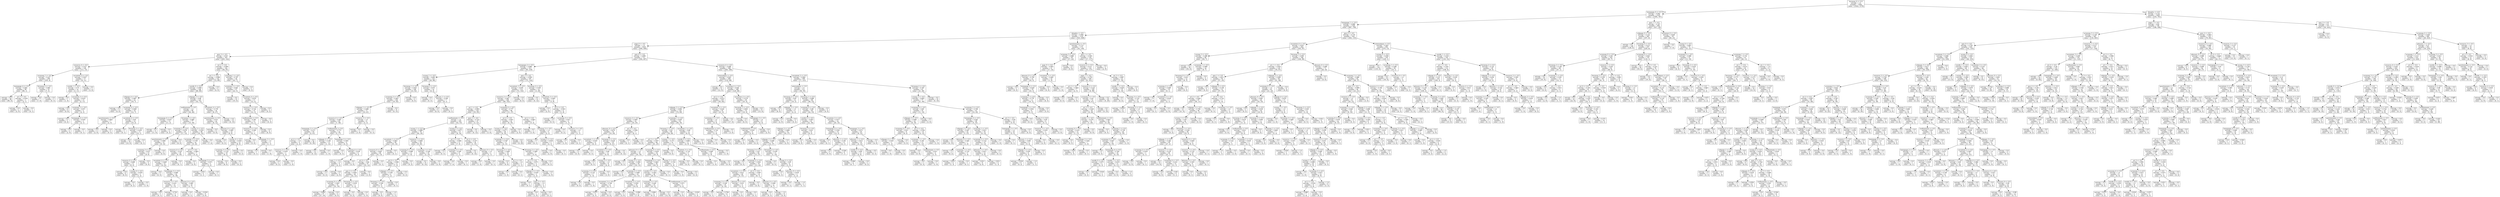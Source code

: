 digraph Tree {
node [shape=box] ;
0 [label="forumng_4 <= 0.5\nentropy = 1.0\nsamples = 3200\nvalue = [1622, 1578]"] ;
1 [label="homepage_0 <= 0.5\nentropy = 0.942\nsamples = 2191\nvalue = [1404, 787]"] ;
0 -> 1 [labeldistance=2.5, labelangle=45, headlabel="True"] ;
2 [label="homepage_1 <= 0.5\nentropy = 0.988\nsamples = 1745\nvalue = [987, 758]"] ;
1 -> 2 ;
3 [label="dataplus <= 0.5\nentropy = 0.994\nsamples = 1191\nvalue = [543, 648]"] ;
2 -> 3 ;
4 [label="page_0 <= 0.5\nentropy = 1.0\nsamples = 1018\nvalue = [509, 509]"] ;
3 -> 4 ;
5 [label="quiz_3 <= 0.5\nentropy = 0.917\nsamples = 307\nvalue = [205, 102]"] ;
4 -> 5 ;
6 [label="resource_4 <= 0.5\nentropy = 0.527\nsamples = 126\nvalue = [111, 15]"] ;
5 -> 6 ;
7 [label="acumneg_1 <= 0.5\nentropy = 0.227\nsamples = 109\nvalue = [105, 4]"] ;
6 -> 7 ;
8 [label="homepage_4 <= 0.5\nentropy = 0.081\nsamples = 99\nvalue = [98, 1]"] ;
7 -> 8 ;
9 [label="entropy = 0.0\nsamples = 96\nvalue = [96, 0]"] ;
8 -> 9 ;
10 [label="url_3 <= 0.5\nentropy = 0.918\nsamples = 3\nvalue = [2, 1]"] ;
8 -> 10 ;
11 [label="entropy = 0.0\nsamples = 2\nvalue = [2, 0]"] ;
10 -> 11 ;
12 [label="entropy = 0.0\nsamples = 1\nvalue = [0, 1]"] ;
10 -> 12 ;
13 [label="forumng_2 <= 0.5\nentropy = 0.881\nsamples = 10\nvalue = [7, 3]"] ;
7 -> 13 ;
14 [label="entropy = 0.0\nsamples = 7\nvalue = [7, 0]"] ;
13 -> 14 ;
15 [label="entropy = 0.0\nsamples = 3\nvalue = [0, 3]"] ;
13 -> 15 ;
16 [label="oucontent_4 <= 0.5\nentropy = 0.937\nsamples = 17\nvalue = [6, 11]"] ;
6 -> 16 ;
17 [label="ouwiki_1 <= 0.5\nentropy = 0.75\nsamples = 14\nvalue = [3, 11]"] ;
16 -> 17 ;
18 [label="entropy = 0.0\nsamples = 1\nvalue = [1, 0]"] ;
17 -> 18 ;
19 [label="oucontent_3 <= 0.5\nentropy = 0.619\nsamples = 13\nvalue = [2, 11]"] ;
17 -> 19 ;
20 [label="entropy = 0.0\nsamples = 8\nvalue = [0, 8]"] ;
19 -> 20 ;
21 [label="acumneg_3 <= 0.5\nentropy = 0.971\nsamples = 5\nvalue = [2, 3]"] ;
19 -> 21 ;
22 [label="entropy = 0.0\nsamples = 2\nvalue = [0, 2]"] ;
21 -> 22 ;
23 [label="homepage_4 <= 0.5\nentropy = 0.918\nsamples = 3\nvalue = [2, 1]"] ;
21 -> 23 ;
24 [label="entropy = 0.0\nsamples = 2\nvalue = [2, 0]"] ;
23 -> 24 ;
25 [label="entropy = 0.0\nsamples = 1\nvalue = [0, 1]"] ;
23 -> 25 ;
26 [label="entropy = 0.0\nsamples = 3\nvalue = [3, 0]"] ;
16 -> 26 ;
27 [label="url_2 <= 0.5\nentropy = 0.999\nsamples = 181\nvalue = [94, 87]"] ;
5 -> 27 ;
28 [label="url_1 <= 0.5\nentropy = 0.998\nsamples = 152\nvalue = [72, 80]"] ;
27 -> 28 ;
29 [label="ouwiki_0 <= 0.5\nentropy = 0.995\nsamples = 148\nvalue = [68, 80]"] ;
28 -> 29 ;
30 [label="subpage_4 <= 0.5\nentropy = 0.887\nsamples = 23\nvalue = [16, 7]"] ;
29 -> 30 ;
31 [label="entropy = 0.0\nsamples = 4\nvalue = [4, 0]"] ;
30 -> 31 ;
32 [label="acumneg_4 <= 0.5\nentropy = 0.949\nsamples = 19\nvalue = [12, 7]"] ;
30 -> 32 ;
33 [label="questionnaire <= 0.5\nentropy = 0.863\nsamples = 7\nvalue = [2, 5]"] ;
32 -> 33 ;
34 [label="entropy = 0.0\nsamples = 2\nvalue = [2, 0]"] ;
33 -> 34 ;
35 [label="entropy = 0.0\nsamples = 5\nvalue = [0, 5]"] ;
33 -> 35 ;
36 [label="oucontent_4 <= 0.5\nentropy = 0.65\nsamples = 12\nvalue = [10, 2]"] ;
32 -> 36 ;
37 [label="entropy = 0.0\nsamples = 1\nvalue = [0, 1]"] ;
36 -> 37 ;
38 [label="forumng_2 <= 0.5\nentropy = 0.439\nsamples = 11\nvalue = [10, 1]"] ;
36 -> 38 ;
39 [label="entropy = 0.0\nsamples = 10\nvalue = [10, 0]"] ;
38 -> 39 ;
40 [label="entropy = 0.0\nsamples = 1\nvalue = [0, 1]"] ;
38 -> 40 ;
41 [label="subpage_3 <= 0.5\nentropy = 0.98\nsamples = 125\nvalue = [52, 73]"] ;
29 -> 41 ;
42 [label="ouelluminate <= 0.5\nentropy = 1.0\nsamples = 90\nvalue = [44, 46]"] ;
41 -> 42 ;
43 [label="homepage_4 <= 0.5\nentropy = 0.619\nsamples = 13\nvalue = [11, 2]"] ;
42 -> 43 ;
44 [label="entropy = 0.0\nsamples = 11\nvalue = [11, 0]"] ;
43 -> 44 ;
45 [label="entropy = 0.0\nsamples = 2\nvalue = [0, 2]"] ;
43 -> 45 ;
46 [label="forumng_3 <= 0.5\nentropy = 0.985\nsamples = 77\nvalue = [33, 44]"] ;
42 -> 46 ;
47 [label="acumneg_2 <= 0.5\nentropy = 0.978\nsamples = 29\nvalue = [17, 12]"] ;
46 -> 47 ;
48 [label="questionnaire <= 0.5\nentropy = 0.985\nsamples = 21\nvalue = [9, 12]"] ;
47 -> 48 ;
49 [label="acumneg_3 <= 0.5\nentropy = 0.971\nsamples = 15\nvalue = [9, 6]"] ;
48 -> 49 ;
50 [label="resource_4 <= 0.5\nentropy = 0.684\nsamples = 11\nvalue = [9, 2]"] ;
49 -> 50 ;
51 [label="entropy = 0.0\nsamples = 8\nvalue = [8, 0]"] ;
50 -> 51 ;
52 [label="acumg_4 <= 0.5\nentropy = 0.918\nsamples = 3\nvalue = [1, 2]"] ;
50 -> 52 ;
53 [label="entropy = 0.0\nsamples = 2\nvalue = [0, 2]"] ;
52 -> 53 ;
54 [label="entropy = 0.0\nsamples = 1\nvalue = [1, 0]"] ;
52 -> 54 ;
55 [label="entropy = 0.0\nsamples = 4\nvalue = [0, 4]"] ;
49 -> 55 ;
56 [label="entropy = 0.0\nsamples = 6\nvalue = [0, 6]"] ;
48 -> 56 ;
57 [label="entropy = 0.0\nsamples = 8\nvalue = [8, 0]"] ;
47 -> 57 ;
58 [label="acumg_3 <= 0.5\nentropy = 0.918\nsamples = 48\nvalue = [16, 32]"] ;
46 -> 58 ;
59 [label="acumneg_3 <= 0.5\nentropy = 0.759\nsamples = 41\nvalue = [9, 32]"] ;
58 -> 59 ;
60 [label="resource_4 <= 0.5\nentropy = 0.523\nsamples = 34\nvalue = [4, 30]"] ;
59 -> 60 ;
61 [label="oucontent_4 <= 0.5\nentropy = 0.605\nsamples = 27\nvalue = [4, 23]"] ;
60 -> 61 ;
62 [label="entropy = 0.0\nsamples = 5\nvalue = [0, 5]"] ;
61 -> 62 ;
63 [label="homepage_3 <= 0.5\nentropy = 0.684\nsamples = 22\nvalue = [4, 18]"] ;
61 -> 63 ;
64 [label="resource_3 <= 0.5\nentropy = 0.414\nsamples = 12\nvalue = [1, 11]"] ;
63 -> 64 ;
65 [label="entropy = 0.0\nsamples = 7\nvalue = [0, 7]"] ;
64 -> 65 ;
66 [label="entropy = 0.722\nsamples = 5\nvalue = [1, 4]"] ;
64 -> 66 ;
67 [label="glossary_0 <= 0.5\nentropy = 0.881\nsamples = 10\nvalue = [3, 7]"] ;
63 -> 67 ;
68 [label="entropy = 0.0\nsamples = 1\nvalue = [0, 1]"] ;
67 -> 68 ;
69 [label="entropy = 0.918\nsamples = 9\nvalue = [3, 6]"] ;
67 -> 69 ;
70 [label="entropy = 0.0\nsamples = 7\nvalue = [0, 7]"] ;
60 -> 70 ;
71 [label="url_4 <= 0.5\nentropy = 0.863\nsamples = 7\nvalue = [5, 2]"] ;
59 -> 71 ;
72 [label="entropy = 0.0\nsamples = 2\nvalue = [2, 0]"] ;
71 -> 72 ;
73 [label="homepage_3 <= 0.5\nentropy = 0.971\nsamples = 5\nvalue = [3, 2]"] ;
71 -> 73 ;
74 [label="entropy = 0.811\nsamples = 4\nvalue = [3, 1]"] ;
73 -> 74 ;
75 [label="entropy = 0.0\nsamples = 1\nvalue = [0, 1]"] ;
73 -> 75 ;
76 [label="entropy = 0.0\nsamples = 7\nvalue = [7, 0]"] ;
58 -> 76 ;
77 [label="oucontent_4 <= 0.5\nentropy = 0.776\nsamples = 35\nvalue = [8, 27]"] ;
41 -> 77 ;
78 [label="questionnaire <= 0.5\nentropy = 0.971\nsamples = 20\nvalue = [8, 12]"] ;
77 -> 78 ;
79 [label="entropy = 0.0\nsamples = 6\nvalue = [0, 6]"] ;
78 -> 79 ;
80 [label="glossary_0 <= 0.5\nentropy = 0.985\nsamples = 14\nvalue = [8, 6]"] ;
78 -> 80 ;
81 [label="entropy = 0.0\nsamples = 2\nvalue = [0, 2]"] ;
80 -> 81 ;
82 [label="acumg_4 <= 0.5\nentropy = 0.918\nsamples = 12\nvalue = [8, 4]"] ;
80 -> 82 ;
83 [label="acumneg_3 <= 0.5\nentropy = 0.722\nsamples = 10\nvalue = [8, 2]"] ;
82 -> 83 ;
84 [label="entropy = 0.0\nsamples = 8\nvalue = [8, 0]"] ;
83 -> 84 ;
85 [label="entropy = 0.0\nsamples = 2\nvalue = [0, 2]"] ;
83 -> 85 ;
86 [label="entropy = 0.0\nsamples = 2\nvalue = [0, 2]"] ;
82 -> 86 ;
87 [label="entropy = 0.0\nsamples = 15\nvalue = [0, 15]"] ;
77 -> 87 ;
88 [label="entropy = 0.0\nsamples = 4\nvalue = [4, 0]"] ;
28 -> 88 ;
89 [label="acumneg_1 <= 0.5\nentropy = 0.797\nsamples = 29\nvalue = [22, 7]"] ;
27 -> 89 ;
90 [label="acumneg_3 <= 0.5\nentropy = 0.691\nsamples = 27\nvalue = [22, 5]"] ;
89 -> 90 ;
91 [label="entropy = 0.0\nsamples = 10\nvalue = [10, 0]"] ;
90 -> 91 ;
92 [label="oucontent_4 <= 0.5\nentropy = 0.874\nsamples = 17\nvalue = [12, 5]"] ;
90 -> 92 ;
93 [label="resource_3 <= 0.5\nentropy = 0.722\nsamples = 15\nvalue = [12, 3]"] ;
92 -> 93 ;
94 [label="ouelluminate <= 0.5\nentropy = 0.391\nsamples = 13\nvalue = [12, 1]"] ;
93 -> 94 ;
95 [label="resource_2 <= 0.5\nentropy = 0.592\nsamples = 7\nvalue = [6, 1]"] ;
94 -> 95 ;
96 [label="entropy = 0.0\nsamples = 5\nvalue = [5, 0]"] ;
95 -> 96 ;
97 [label="homepage_3 <= 0.5\nentropy = 1.0\nsamples = 2\nvalue = [1, 1]"] ;
95 -> 97 ;
98 [label="entropy = 0.0\nsamples = 1\nvalue = [0, 1]"] ;
97 -> 98 ;
99 [label="entropy = 0.0\nsamples = 1\nvalue = [1, 0]"] ;
97 -> 99 ;
100 [label="entropy = 0.0\nsamples = 6\nvalue = [6, 0]"] ;
94 -> 100 ;
101 [label="entropy = 0.0\nsamples = 2\nvalue = [0, 2]"] ;
93 -> 101 ;
102 [label="entropy = 0.0\nsamples = 2\nvalue = [0, 2]"] ;
92 -> 102 ;
103 [label="entropy = 0.0\nsamples = 2\nvalue = [0, 2]"] ;
89 -> 103 ;
104 [label="quiz_0 <= 0.5\nentropy = 0.985\nsamples = 711\nvalue = [304, 407]"] ;
4 -> 104 ;
105 [label="homepage_2 <= 0.5\nentropy = 0.886\nsamples = 313\nvalue = [95, 218]"] ;
104 -> 105 ;
106 [label="acumg_1 <= 0.5\nentropy = 0.663\nsamples = 116\nvalue = [20, 96]"] ;
105 -> 106 ;
107 [label="forumng_1 <= 0.5\nentropy = 0.563\nsamples = 106\nvalue = [14, 92]"] ;
106 -> 107 ;
108 [label="acumneg_2 <= 0.5\nentropy = 0.463\nsamples = 102\nvalue = [10, 92]"] ;
107 -> 108 ;
109 [label="subpage_1 <= 0.5\nentropy = 0.586\nsamples = 71\nvalue = [10, 61]"] ;
108 -> 109 ;
110 [label="resource_4 <= 0.5\nentropy = 0.493\nsamples = 65\nvalue = [7, 58]"] ;
109 -> 110 ;
111 [label="homepage_3 <= 0.5\nentropy = 0.271\nsamples = 43\nvalue = [2, 41]"] ;
110 -> 111 ;
112 [label="url_4 <= 0.5\nentropy = 1.0\nsamples = 4\nvalue = [2, 2]"] ;
111 -> 112 ;
113 [label="resource_2 <= 0.5\nentropy = 0.918\nsamples = 3\nvalue = [1, 2]"] ;
112 -> 113 ;
114 [label="entropy = 0.0\nsamples = 2\nvalue = [0, 2]"] ;
113 -> 114 ;
115 [label="entropy = 0.0\nsamples = 1\nvalue = [1, 0]"] ;
113 -> 115 ;
116 [label="entropy = 0.0\nsamples = 1\nvalue = [1, 0]"] ;
112 -> 116 ;
117 [label="entropy = 0.0\nsamples = 39\nvalue = [0, 39]"] ;
111 -> 117 ;
118 [label="ouelluminate <= 0.5\nentropy = 0.773\nsamples = 22\nvalue = [5, 17]"] ;
110 -> 118 ;
119 [label="subpage_2 <= 0.5\nentropy = 0.391\nsamples = 13\nvalue = [1, 12]"] ;
118 -> 119 ;
120 [label="entropy = 0.0\nsamples = 12\nvalue = [0, 12]"] ;
119 -> 120 ;
121 [label="entropy = 0.0\nsamples = 1\nvalue = [1, 0]"] ;
119 -> 121 ;
122 [label="homepage_3 <= 0.5\nentropy = 0.991\nsamples = 9\nvalue = [4, 5]"] ;
118 -> 122 ;
123 [label="entropy = 0.0\nsamples = 3\nvalue = [0, 3]"] ;
122 -> 123 ;
124 [label="acumneg_4 <= 0.5\nentropy = 0.918\nsamples = 6\nvalue = [4, 2]"] ;
122 -> 124 ;
125 [label="quiz_1 <= 0.5\nentropy = 1.0\nsamples = 4\nvalue = [2, 2]"] ;
124 -> 125 ;
126 [label="entropy = 0.0\nsamples = 2\nvalue = [0, 2]"] ;
125 -> 126 ;
127 [label="entropy = 0.0\nsamples = 2\nvalue = [2, 0]"] ;
125 -> 127 ;
128 [label="entropy = 0.0\nsamples = 2\nvalue = [2, 0]"] ;
124 -> 128 ;
129 [label="resource_3 <= 0.5\nentropy = 1.0\nsamples = 6\nvalue = [3, 3]"] ;
109 -> 129 ;
130 [label="entropy = 0.0\nsamples = 3\nvalue = [3, 0]"] ;
129 -> 130 ;
131 [label="entropy = 0.0\nsamples = 3\nvalue = [0, 3]"] ;
129 -> 131 ;
132 [label="entropy = 0.0\nsamples = 31\nvalue = [0, 31]"] ;
108 -> 132 ;
133 [label="entropy = 0.0\nsamples = 4\nvalue = [4, 0]"] ;
107 -> 133 ;
134 [label="forumng_2 <= 0.5\nentropy = 0.971\nsamples = 10\nvalue = [6, 4]"] ;
106 -> 134 ;
135 [label="entropy = 0.0\nsamples = 3\nvalue = [0, 3]"] ;
134 -> 135 ;
136 [label="glossary_1 <= 0.5\nentropy = 0.592\nsamples = 7\nvalue = [6, 1]"] ;
134 -> 136 ;
137 [label="entropy = 0.0\nsamples = 6\nvalue = [6, 0]"] ;
136 -> 137 ;
138 [label="entropy = 0.0\nsamples = 1\nvalue = [0, 1]"] ;
136 -> 138 ;
139 [label="quiz_3 <= 0.5\nentropy = 0.959\nsamples = 197\nvalue = [75, 122]"] ;
105 -> 139 ;
140 [label="oucontent_3 <= 0.5\nentropy = 0.978\nsamples = 174\nvalue = [72, 102]"] ;
139 -> 140 ;
141 [label="resource_2 <= 0.5\nentropy = 0.967\nsamples = 168\nvalue = [66, 102]"] ;
140 -> 141 ;
142 [label="url_1 <= 0.5\nentropy = 0.995\nsamples = 120\nvalue = [55, 65]"] ;
141 -> 142 ;
143 [label="ouelluminate <= 0.5\nentropy = 1.0\nsamples = 105\nvalue = [52, 53]"] ;
142 -> 143 ;
144 [label="acumg_1 <= 0.5\nentropy = 0.988\nsamples = 78\nvalue = [44, 34]"] ;
143 -> 144 ;
145 [label="oucontent_1 <= 0.5\nentropy = 0.863\nsamples = 49\nvalue = [35, 14]"] ;
144 -> 145 ;
146 [label="resource_0 <= 0.5\nentropy = 0.843\nsamples = 48\nvalue = [35, 13]"] ;
145 -> 146 ;
147 [label="url_4 <= 0.5\nentropy = 0.82\nsamples = 47\nvalue = [35, 12]"] ;
146 -> 147 ;
148 [label="quiz_2 <= 0.5\nentropy = 0.845\nsamples = 44\nvalue = [32, 12]"] ;
147 -> 148 ;
149 [label="acumneg_0 <= 0.5\nentropy = 0.801\nsamples = 41\nvalue = [31, 10]"] ;
148 -> 149 ;
150 [label="entropy = 0.842\nsamples = 37\nvalue = [27, 10]"] ;
149 -> 150 ;
151 [label="entropy = 0.0\nsamples = 4\nvalue = [4, 0]"] ;
149 -> 151 ;
152 [label="forumng_2 <= 0.5\nentropy = 0.918\nsamples = 3\nvalue = [1, 2]"] ;
148 -> 152 ;
153 [label="entropy = 0.0\nsamples = 2\nvalue = [0, 2]"] ;
152 -> 153 ;
154 [label="entropy = 0.0\nsamples = 1\nvalue = [1, 0]"] ;
152 -> 154 ;
155 [label="entropy = 0.0\nsamples = 3\nvalue = [3, 0]"] ;
147 -> 155 ;
156 [label="entropy = 0.0\nsamples = 1\nvalue = [0, 1]"] ;
146 -> 156 ;
157 [label="entropy = 0.0\nsamples = 1\nvalue = [0, 1]"] ;
145 -> 157 ;
158 [label="resource_1 <= 0.5\nentropy = 0.894\nsamples = 29\nvalue = [9, 20]"] ;
144 -> 158 ;
159 [label="acumneg_0 <= 0.5\nentropy = 0.996\nsamples = 13\nvalue = [7, 6]"] ;
158 -> 159 ;
160 [label="url_0 <= 0.5\nentropy = 0.946\nsamples = 11\nvalue = [7, 4]"] ;
159 -> 160 ;
161 [label="subpage_3 <= 0.5\nentropy = 0.764\nsamples = 9\nvalue = [7, 2]"] ;
160 -> 161 ;
162 [label="forumng_2 <= 0.5\nentropy = 0.544\nsamples = 8\nvalue = [7, 1]"] ;
161 -> 162 ;
163 [label="entropy = 0.0\nsamples = 6\nvalue = [6, 0]"] ;
162 -> 163 ;
164 [label="entropy = 1.0\nsamples = 2\nvalue = [1, 1]"] ;
162 -> 164 ;
165 [label="entropy = 0.0\nsamples = 1\nvalue = [0, 1]"] ;
161 -> 165 ;
166 [label="entropy = 0.0\nsamples = 2\nvalue = [0, 2]"] ;
160 -> 166 ;
167 [label="entropy = 0.0\nsamples = 2\nvalue = [0, 2]"] ;
159 -> 167 ;
168 [label="acumneg_1 <= 0.5\nentropy = 0.544\nsamples = 16\nvalue = [2, 14]"] ;
158 -> 168 ;
169 [label="entropy = 0.0\nsamples = 14\nvalue = [0, 14]"] ;
168 -> 169 ;
170 [label="entropy = 0.0\nsamples = 2\nvalue = [2, 0]"] ;
168 -> 170 ;
171 [label="acumg_2 <= 0.5\nentropy = 0.877\nsamples = 27\nvalue = [8, 19]"] ;
143 -> 171 ;
172 [label="url_3 <= 0.5\nentropy = 0.946\nsamples = 11\nvalue = [7, 4]"] ;
171 -> 172 ;
173 [label="entropy = 0.0\nsamples = 3\nvalue = [0, 3]"] ;
172 -> 173 ;
174 [label="acumneg_4 <= 0.5\nentropy = 0.544\nsamples = 8\nvalue = [7, 1]"] ;
172 -> 174 ;
175 [label="entropy = 0.0\nsamples = 7\nvalue = [7, 0]"] ;
174 -> 175 ;
176 [label="entropy = 0.0\nsamples = 1\nvalue = [0, 1]"] ;
174 -> 176 ;
177 [label="url_4 <= 0.5\nentropy = 0.337\nsamples = 16\nvalue = [1, 15]"] ;
171 -> 177 ;
178 [label="entropy = 0.0\nsamples = 14\nvalue = [0, 14]"] ;
177 -> 178 ;
179 [label="glossary_0 <= 0.5\nentropy = 1.0\nsamples = 2\nvalue = [1, 1]"] ;
177 -> 179 ;
180 [label="entropy = 0.0\nsamples = 1\nvalue = [1, 0]"] ;
179 -> 180 ;
181 [label="entropy = 0.0\nsamples = 1\nvalue = [0, 1]"] ;
179 -> 181 ;
182 [label="quiz_2 <= 0.5\nentropy = 0.722\nsamples = 15\nvalue = [3, 12]"] ;
142 -> 182 ;
183 [label="entropy = 0.0\nsamples = 12\nvalue = [0, 12]"] ;
182 -> 183 ;
184 [label="entropy = 0.0\nsamples = 3\nvalue = [3, 0]"] ;
182 -> 184 ;
185 [label="acumneg_0 <= 0.5\nentropy = 0.777\nsamples = 48\nvalue = [11, 37]"] ;
141 -> 185 ;
186 [label="url_4 <= 0.5\nentropy = 0.601\nsamples = 41\nvalue = [6, 35]"] ;
185 -> 186 ;
187 [label="acumg_2 <= 0.5\nentropy = 0.477\nsamples = 39\nvalue = [4, 35]"] ;
186 -> 187 ;
188 [label="acumneg_3 <= 0.5\nentropy = 0.787\nsamples = 17\nvalue = [4, 13]"] ;
187 -> 188 ;
189 [label="forumng_2 <= 0.5\nentropy = 0.469\nsamples = 10\nvalue = [1, 9]"] ;
188 -> 189 ;
190 [label="entropy = 0.0\nsamples = 8\nvalue = [0, 8]"] ;
189 -> 190 ;
191 [label="url_3 <= 0.5\nentropy = 1.0\nsamples = 2\nvalue = [1, 1]"] ;
189 -> 191 ;
192 [label="entropy = 0.0\nsamples = 1\nvalue = [1, 0]"] ;
191 -> 192 ;
193 [label="entropy = 0.0\nsamples = 1\nvalue = [0, 1]"] ;
191 -> 193 ;
194 [label="forumng_2 <= 0.5\nentropy = 0.985\nsamples = 7\nvalue = [3, 4]"] ;
188 -> 194 ;
195 [label="url_3 <= 0.5\nentropy = 0.971\nsamples = 5\nvalue = [3, 2]"] ;
194 -> 195 ;
196 [label="subpage_2 <= 0.5\nentropy = 0.918\nsamples = 3\nvalue = [1, 2]"] ;
195 -> 196 ;
197 [label="entropy = 0.0\nsamples = 1\nvalue = [0, 1]"] ;
196 -> 197 ;
198 [label="quiz_2 <= 0.5\nentropy = 1.0\nsamples = 2\nvalue = [1, 1]"] ;
196 -> 198 ;
199 [label="entropy = 0.0\nsamples = 1\nvalue = [1, 0]"] ;
198 -> 199 ;
200 [label="entropy = 0.0\nsamples = 1\nvalue = [0, 1]"] ;
198 -> 200 ;
201 [label="entropy = 0.0\nsamples = 2\nvalue = [2, 0]"] ;
195 -> 201 ;
202 [label="entropy = 0.0\nsamples = 2\nvalue = [0, 2]"] ;
194 -> 202 ;
203 [label="entropy = 0.0\nsamples = 22\nvalue = [0, 22]"] ;
187 -> 203 ;
204 [label="entropy = 0.0\nsamples = 2\nvalue = [2, 0]"] ;
186 -> 204 ;
205 [label="url_2 <= 0.5\nentropy = 0.863\nsamples = 7\nvalue = [5, 2]"] ;
185 -> 205 ;
206 [label="entropy = 0.0\nsamples = 3\nvalue = [3, 0]"] ;
205 -> 206 ;
207 [label="forumng_3 <= 0.5\nentropy = 1.0\nsamples = 4\nvalue = [2, 2]"] ;
205 -> 207 ;
208 [label="entropy = 0.0\nsamples = 1\nvalue = [0, 1]"] ;
207 -> 208 ;
209 [label="acumg_2 <= 0.5\nentropy = 0.918\nsamples = 3\nvalue = [2, 1]"] ;
207 -> 209 ;
210 [label="entropy = 0.0\nsamples = 2\nvalue = [2, 0]"] ;
209 -> 210 ;
211 [label="entropy = 0.0\nsamples = 1\nvalue = [0, 1]"] ;
209 -> 211 ;
212 [label="entropy = 0.0\nsamples = 6\nvalue = [6, 0]"] ;
140 -> 212 ;
213 [label="forumng_2 <= 0.5\nentropy = 0.559\nsamples = 23\nvalue = [3, 20]"] ;
139 -> 213 ;
214 [label="entropy = 0.0\nsamples = 12\nvalue = [0, 12]"] ;
213 -> 214 ;
215 [label="oucontent_3 <= 0.5\nentropy = 0.845\nsamples = 11\nvalue = [3, 8]"] ;
213 -> 215 ;
216 [label="entropy = 0.0\nsamples = 2\nvalue = [2, 0]"] ;
215 -> 216 ;
217 [label="url_2 <= 0.5\nentropy = 0.503\nsamples = 9\nvalue = [1, 8]"] ;
215 -> 217 ;
218 [label="entropy = 0.0\nsamples = 5\nvalue = [0, 5]"] ;
217 -> 218 ;
219 [label="acumneg_3 <= 0.5\nentropy = 0.811\nsamples = 4\nvalue = [1, 3]"] ;
217 -> 219 ;
220 [label="entropy = 0.0\nsamples = 2\nvalue = [0, 2]"] ;
219 -> 220 ;
221 [label="resource_3 <= 0.5\nentropy = 1.0\nsamples = 2\nvalue = [1, 1]"] ;
219 -> 221 ;
222 [label="entropy = 0.0\nsamples = 1\nvalue = [1, 0]"] ;
221 -> 222 ;
223 [label="entropy = 0.0\nsamples = 1\nvalue = [0, 1]"] ;
221 -> 223 ;
224 [label="resource_4 <= 0.5\nentropy = 0.998\nsamples = 398\nvalue = [209, 189]"] ;
104 -> 224 ;
225 [label="externalquiz <= 0.5\nentropy = 0.925\nsamples = 200\nvalue = [132, 68]"] ;
224 -> 225 ;
226 [label="entropy = 0.0\nsamples = 12\nvalue = [12, 0]"] ;
225 -> 226 ;
227 [label="acumneg_4 <= 0.5\nentropy = 0.944\nsamples = 188\nvalue = [120, 68]"] ;
225 -> 227 ;
228 [label="url_2 <= 0.5\nentropy = 0.972\nsamples = 159\nvalue = [95, 64]"] ;
227 -> 228 ;
229 [label="subpage_3 <= 0.5\nentropy = 0.992\nsamples = 134\nvalue = [74, 60]"] ;
228 -> 229 ;
230 [label="resource_2 <= 0.5\nentropy = 0.965\nsamples = 41\nvalue = [16, 25]"] ;
229 -> 230 ;
231 [label="glossary_0 <= 0.5\nentropy = 0.874\nsamples = 34\nvalue = [10, 24]"] ;
230 -> 231 ;
232 [label="oucontent_1 <= 0.5\nentropy = 0.918\nsamples = 9\nvalue = [6, 3]"] ;
231 -> 232 ;
233 [label="entropy = 0.0\nsamples = 6\nvalue = [6, 0]"] ;
232 -> 233 ;
234 [label="entropy = 0.0\nsamples = 3\nvalue = [0, 3]"] ;
232 -> 234 ;
235 [label="forumng_2 <= 0.5\nentropy = 0.634\nsamples = 25\nvalue = [4, 21]"] ;
231 -> 235 ;
236 [label="oucontent_2 <= 0.5\nentropy = 0.89\nsamples = 13\nvalue = [4, 9]"] ;
235 -> 236 ;
237 [label="entropy = 0.0\nsamples = 5\nvalue = [0, 5]"] ;
236 -> 237 ;
238 [label="acumg_2 <= 0.5\nentropy = 1.0\nsamples = 8\nvalue = [4, 4]"] ;
236 -> 238 ;
239 [label="acumneg_3 <= 0.5\nentropy = 0.722\nsamples = 5\nvalue = [1, 4]"] ;
238 -> 239 ;
240 [label="entropy = 0.0\nsamples = 4\nvalue = [0, 4]"] ;
239 -> 240 ;
241 [label="entropy = 0.0\nsamples = 1\nvalue = [1, 0]"] ;
239 -> 241 ;
242 [label="entropy = 0.0\nsamples = 3\nvalue = [3, 0]"] ;
238 -> 242 ;
243 [label="entropy = 0.0\nsamples = 12\nvalue = [0, 12]"] ;
235 -> 243 ;
244 [label="url_3 <= 0.5\nentropy = 0.592\nsamples = 7\nvalue = [6, 1]"] ;
230 -> 244 ;
245 [label="entropy = 0.0\nsamples = 1\nvalue = [0, 1]"] ;
244 -> 245 ;
246 [label="entropy = 0.0\nsamples = 6\nvalue = [6, 0]"] ;
244 -> 246 ;
247 [label="acumneg_1 <= 0.5\nentropy = 0.955\nsamples = 93\nvalue = [58, 35]"] ;
229 -> 247 ;
248 [label="forumng_1 <= 0.5\nentropy = 0.91\nsamples = 80\nvalue = [54, 26]"] ;
247 -> 248 ;
249 [label="url_3 <= 0.5\nentropy = 0.957\nsamples = 66\nvalue = [41, 25]"] ;
248 -> 249 ;
250 [label="glossary_0 <= 0.5\nentropy = 1.0\nsamples = 32\nvalue = [16, 16]"] ;
249 -> 250 ;
251 [label="entropy = 0.0\nsamples = 3\nvalue = [0, 3]"] ;
250 -> 251 ;
252 [label="acumg_2 <= 0.5\nentropy = 0.992\nsamples = 29\nvalue = [16, 13]"] ;
250 -> 252 ;
253 [label="entropy = 0.0\nsamples = 4\nvalue = [4, 0]"] ;
252 -> 253 ;
254 [label="acumneg_2 <= 0.5\nentropy = 0.999\nsamples = 25\nvalue = [12, 13]"] ;
252 -> 254 ;
255 [label="oucontent_3 <= 0.5\nentropy = 0.764\nsamples = 9\nvalue = [2, 7]"] ;
254 -> 255 ;
256 [label="entropy = 0.971\nsamples = 5\nvalue = [2, 3]"] ;
255 -> 256 ;
257 [label="entropy = 0.0\nsamples = 4\nvalue = [0, 4]"] ;
255 -> 257 ;
258 [label="oucontent_2 <= 0.5\nentropy = 0.954\nsamples = 16\nvalue = [10, 6]"] ;
254 -> 258 ;
259 [label="entropy = 0.0\nsamples = 3\nvalue = [3, 0]"] ;
258 -> 259 ;
260 [label="entropy = 0.996\nsamples = 13\nvalue = [7, 6]"] ;
258 -> 260 ;
261 [label="acumneg_0 <= 0.5\nentropy = 0.834\nsamples = 34\nvalue = [25, 9]"] ;
249 -> 261 ;
262 [label="homepage_4 <= 0.5\nentropy = 0.663\nsamples = 29\nvalue = [24, 5]"] ;
261 -> 262 ;
263 [label="ouwiki_0 <= 0.5\nentropy = 0.592\nsamples = 28\nvalue = [24, 4]"] ;
262 -> 263 ;
264 [label="acumneg_3 <= 0.5\nentropy = 0.426\nsamples = 23\nvalue = [21, 2]"] ;
263 -> 264 ;
265 [label="entropy = 0.684\nsamples = 11\nvalue = [9, 2]"] ;
264 -> 265 ;
266 [label="entropy = 0.0\nsamples = 12\nvalue = [12, 0]"] ;
264 -> 266 ;
267 [label="ouelluminate <= 0.5\nentropy = 0.971\nsamples = 5\nvalue = [3, 2]"] ;
263 -> 267 ;
268 [label="entropy = 0.0\nsamples = 2\nvalue = [2, 0]"] ;
267 -> 268 ;
269 [label="entropy = 0.918\nsamples = 3\nvalue = [1, 2]"] ;
267 -> 269 ;
270 [label="entropy = 0.0\nsamples = 1\nvalue = [0, 1]"] ;
262 -> 270 ;
271 [label="acumg_2 <= 0.5\nentropy = 0.722\nsamples = 5\nvalue = [1, 4]"] ;
261 -> 271 ;
272 [label="entropy = 0.0\nsamples = 1\nvalue = [1, 0]"] ;
271 -> 272 ;
273 [label="entropy = 0.0\nsamples = 4\nvalue = [0, 4]"] ;
271 -> 273 ;
274 [label="acumg_1 <= 0.5\nentropy = 0.371\nsamples = 14\nvalue = [13, 1]"] ;
248 -> 274 ;
275 [label="entropy = 0.0\nsamples = 9\nvalue = [9, 0]"] ;
274 -> 275 ;
276 [label="oucontent_3 <= 0.5\nentropy = 0.722\nsamples = 5\nvalue = [4, 1]"] ;
274 -> 276 ;
277 [label="entropy = 0.0\nsamples = 4\nvalue = [4, 0]"] ;
276 -> 277 ;
278 [label="entropy = 0.0\nsamples = 1\nvalue = [0, 1]"] ;
276 -> 278 ;
279 [label="oucontent_1 <= 0.5\nentropy = 0.89\nsamples = 13\nvalue = [4, 9]"] ;
247 -> 279 ;
280 [label="ouwiki_0 <= 0.5\nentropy = 0.684\nsamples = 11\nvalue = [2, 9]"] ;
279 -> 280 ;
281 [label="ouelluminate <= 0.5\nentropy = 0.469\nsamples = 10\nvalue = [1, 9]"] ;
280 -> 281 ;
282 [label="entropy = 0.0\nsamples = 1\nvalue = [1, 0]"] ;
281 -> 282 ;
283 [label="entropy = 0.0\nsamples = 9\nvalue = [0, 9]"] ;
281 -> 283 ;
284 [label="entropy = 0.0\nsamples = 1\nvalue = [1, 0]"] ;
280 -> 284 ;
285 [label="entropy = 0.0\nsamples = 2\nvalue = [2, 0]"] ;
279 -> 285 ;
286 [label="oucontent_2 <= 0.5\nentropy = 0.634\nsamples = 25\nvalue = [21, 4]"] ;
228 -> 286 ;
287 [label="acumneg_2 <= 0.5\nentropy = 1.0\nsamples = 8\nvalue = [4, 4]"] ;
286 -> 287 ;
288 [label="ouelluminate <= 0.5\nentropy = 0.722\nsamples = 5\nvalue = [1, 4]"] ;
287 -> 288 ;
289 [label="entropy = 0.0\nsamples = 1\nvalue = [1, 0]"] ;
288 -> 289 ;
290 [label="entropy = 0.0\nsamples = 4\nvalue = [0, 4]"] ;
288 -> 290 ;
291 [label="entropy = 0.0\nsamples = 3\nvalue = [3, 0]"] ;
287 -> 291 ;
292 [label="entropy = 0.0\nsamples = 17\nvalue = [17, 0]"] ;
286 -> 292 ;
293 [label="oucontent_2 <= 0.5\nentropy = 0.579\nsamples = 29\nvalue = [25, 4]"] ;
227 -> 293 ;
294 [label="forumng_3 <= 0.5\nentropy = 0.863\nsamples = 14\nvalue = [10, 4]"] ;
293 -> 294 ;
295 [label="entropy = 0.0\nsamples = 6\nvalue = [6, 0]"] ;
294 -> 295 ;
296 [label="homepage_3 <= 0.5\nentropy = 1.0\nsamples = 8\nvalue = [4, 4]"] ;
294 -> 296 ;
297 [label="ouelluminate <= 0.5\nentropy = 0.918\nsamples = 6\nvalue = [2, 4]"] ;
296 -> 297 ;
298 [label="entropy = 0.0\nsamples = 2\nvalue = [2, 0]"] ;
297 -> 298 ;
299 [label="entropy = 0.0\nsamples = 4\nvalue = [0, 4]"] ;
297 -> 299 ;
300 [label="entropy = 0.0\nsamples = 2\nvalue = [2, 0]"] ;
296 -> 300 ;
301 [label="entropy = 0.0\nsamples = 15\nvalue = [15, 0]"] ;
293 -> 301 ;
302 [label="oucontent_2 <= 0.5\nentropy = 0.964\nsamples = 198\nvalue = [77, 121]"] ;
224 -> 302 ;
303 [label="externalquiz <= 0.5\nentropy = 1.0\nsamples = 111\nvalue = [56, 55]"] ;
302 -> 303 ;
304 [label="forumng_2 <= 0.5\nentropy = 0.65\nsamples = 12\nvalue = [10, 2]"] ;
303 -> 304 ;
305 [label="entropy = 0.0\nsamples = 8\nvalue = [8, 0]"] ;
304 -> 305 ;
306 [label="subpage_3 <= 0.5\nentropy = 1.0\nsamples = 4\nvalue = [2, 2]"] ;
304 -> 306 ;
307 [label="entropy = 0.0\nsamples = 2\nvalue = [2, 0]"] ;
306 -> 307 ;
308 [label="entropy = 0.0\nsamples = 2\nvalue = [0, 2]"] ;
306 -> 308 ;
309 [label="forumng_1 <= 0.5\nentropy = 0.996\nsamples = 99\nvalue = [46, 53]"] ;
303 -> 309 ;
310 [label="acumneg_4 <= 0.5\nentropy = 0.99\nsamples = 95\nvalue = [42, 53]"] ;
309 -> 310 ;
311 [label="ouwiki_0 <= 0.5\nentropy = 0.943\nsamples = 61\nvalue = [22, 39]"] ;
310 -> 311 ;
312 [label="subpage_2 <= 0.5\nentropy = 0.884\nsamples = 53\nvalue = [16, 37]"] ;
311 -> 312 ;
313 [label="subpage_3 <= 0.5\nentropy = 0.848\nsamples = 51\nvalue = [14, 37]"] ;
312 -> 313 ;
314 [label="forumng_3 <= 0.5\nentropy = 0.91\nsamples = 40\nvalue = [13, 27]"] ;
313 -> 314 ;
315 [label="entropy = 0.0\nsamples = 5\nvalue = [0, 5]"] ;
314 -> 315 ;
316 [label="acumneg_2 <= 0.5\nentropy = 0.952\nsamples = 35\nvalue = [13, 22]"] ;
314 -> 316 ;
317 [label="oucontent_1 <= 0.5\nentropy = 0.811\nsamples = 20\nvalue = [5, 15]"] ;
316 -> 317 ;
318 [label="acumneg_3 <= 0.5\nentropy = 0.544\nsamples = 16\nvalue = [2, 14]"] ;
317 -> 318 ;
319 [label="entropy = 0.0\nsamples = 7\nvalue = [0, 7]"] ;
318 -> 319 ;
320 [label="entropy = 0.764\nsamples = 9\nvalue = [2, 7]"] ;
318 -> 320 ;
321 [label="glossary_0 <= 0.5\nentropy = 0.811\nsamples = 4\nvalue = [3, 1]"] ;
317 -> 321 ;
322 [label="entropy = 0.0\nsamples = 3\nvalue = [3, 0]"] ;
321 -> 322 ;
323 [label="entropy = 0.0\nsamples = 1\nvalue = [0, 1]"] ;
321 -> 323 ;
324 [label="url_4 <= 0.5\nentropy = 0.997\nsamples = 15\nvalue = [8, 7]"] ;
316 -> 324 ;
325 [label="entropy = 0.0\nsamples = 4\nvalue = [4, 0]"] ;
324 -> 325 ;
326 [label="glossary_0 <= 0.5\nentropy = 0.946\nsamples = 11\nvalue = [4, 7]"] ;
324 -> 326 ;
327 [label="entropy = 0.0\nsamples = 3\nvalue = [0, 3]"] ;
326 -> 327 ;
328 [label="entropy = 1.0\nsamples = 8\nvalue = [4, 4]"] ;
326 -> 328 ;
329 [label="forumng_2 <= 0.5\nentropy = 0.439\nsamples = 11\nvalue = [1, 10]"] ;
313 -> 329 ;
330 [label="entropy = 0.0\nsamples = 5\nvalue = [0, 5]"] ;
329 -> 330 ;
331 [label="acumg_2 <= 0.5\nentropy = 0.65\nsamples = 6\nvalue = [1, 5]"] ;
329 -> 331 ;
332 [label="entropy = 0.0\nsamples = 3\nvalue = [0, 3]"] ;
331 -> 332 ;
333 [label="glossary_0 <= 0.5\nentropy = 0.918\nsamples = 3\nvalue = [1, 2]"] ;
331 -> 333 ;
334 [label="entropy = 0.0\nsamples = 1\nvalue = [0, 1]"] ;
333 -> 334 ;
335 [label="entropy = 1.0\nsamples = 2\nvalue = [1, 1]"] ;
333 -> 335 ;
336 [label="entropy = 0.0\nsamples = 2\nvalue = [2, 0]"] ;
312 -> 336 ;
337 [label="forumng_3 <= 0.5\nentropy = 0.811\nsamples = 8\nvalue = [6, 2]"] ;
311 -> 337 ;
338 [label="entropy = 0.0\nsamples = 6\nvalue = [6, 0]"] ;
337 -> 338 ;
339 [label="entropy = 0.0\nsamples = 2\nvalue = [0, 2]"] ;
337 -> 339 ;
340 [label="oucontent_3 <= 0.5\nentropy = 0.977\nsamples = 34\nvalue = [20, 14]"] ;
310 -> 340 ;
341 [label="homepage_4 <= 0.5\nentropy = 0.592\nsamples = 14\nvalue = [12, 2]"] ;
340 -> 341 ;
342 [label="entropy = 0.0\nsamples = 1\nvalue = [0, 1]"] ;
341 -> 342 ;
343 [label="glossary_1 <= 0.5\nentropy = 0.391\nsamples = 13\nvalue = [12, 1]"] ;
341 -> 343 ;
344 [label="entropy = 0.0\nsamples = 5\nvalue = [5, 0]"] ;
343 -> 344 ;
345 [label="entropy = 0.544\nsamples = 8\nvalue = [7, 1]"] ;
343 -> 345 ;
346 [label="homepage_3 <= 0.5\nentropy = 0.971\nsamples = 20\nvalue = [8, 12]"] ;
340 -> 346 ;
347 [label="glossary_1 <= 0.5\nentropy = 0.811\nsamples = 16\nvalue = [4, 12]"] ;
346 -> 347 ;
348 [label="ouwiki_0 <= 0.5\nentropy = 0.89\nsamples = 13\nvalue = [4, 9]"] ;
347 -> 348 ;
349 [label="entropy = 0.946\nsamples = 11\nvalue = [4, 7]"] ;
348 -> 349 ;
350 [label="entropy = 0.0\nsamples = 2\nvalue = [0, 2]"] ;
348 -> 350 ;
351 [label="entropy = 0.0\nsamples = 3\nvalue = [0, 3]"] ;
347 -> 351 ;
352 [label="entropy = 0.0\nsamples = 4\nvalue = [4, 0]"] ;
346 -> 352 ;
353 [label="entropy = 0.0\nsamples = 4\nvalue = [4, 0]"] ;
309 -> 353 ;
354 [label="forumng_2 <= 0.5\nentropy = 0.797\nsamples = 87\nvalue = [21, 66]"] ;
302 -> 354 ;
355 [label="acumg_3 <= 0.5\nentropy = 0.845\nsamples = 77\nvalue = [21, 56]"] ;
354 -> 355 ;
356 [label="acumneg_0 <= 0.5\nentropy = 0.99\nsamples = 25\nvalue = [11, 14]"] ;
355 -> 356 ;
357 [label="subpage_3 <= 0.5\nentropy = 0.946\nsamples = 22\nvalue = [8, 14]"] ;
356 -> 357 ;
358 [label="acumneg_4 <= 0.5\nentropy = 0.811\nsamples = 8\nvalue = [6, 2]"] ;
357 -> 358 ;
359 [label="subpage_4 <= 0.5\nentropy = 0.918\nsamples = 3\nvalue = [1, 2]"] ;
358 -> 359 ;
360 [label="entropy = 0.0\nsamples = 1\nvalue = [1, 0]"] ;
359 -> 360 ;
361 [label="entropy = 0.0\nsamples = 2\nvalue = [0, 2]"] ;
359 -> 361 ;
362 [label="entropy = 0.0\nsamples = 5\nvalue = [5, 0]"] ;
358 -> 362 ;
363 [label="url_2 <= 0.5\nentropy = 0.592\nsamples = 14\nvalue = [2, 12]"] ;
357 -> 363 ;
364 [label="acumneg_1 <= 0.5\nentropy = 0.391\nsamples = 13\nvalue = [1, 12]"] ;
363 -> 364 ;
365 [label="entropy = 0.0\nsamples = 9\nvalue = [0, 9]"] ;
364 -> 365 ;
366 [label="ouelluminate <= 0.5\nentropy = 0.811\nsamples = 4\nvalue = [1, 3]"] ;
364 -> 366 ;
367 [label="entropy = 0.0\nsamples = 3\nvalue = [0, 3]"] ;
366 -> 367 ;
368 [label="entropy = 0.0\nsamples = 1\nvalue = [1, 0]"] ;
366 -> 368 ;
369 [label="entropy = 0.0\nsamples = 1\nvalue = [1, 0]"] ;
363 -> 369 ;
370 [label="entropy = 0.0\nsamples = 3\nvalue = [3, 0]"] ;
356 -> 370 ;
371 [label="acumneg_3 <= 0.5\nentropy = 0.706\nsamples = 52\nvalue = [10, 42]"] ;
355 -> 371 ;
372 [label="homepage_4 <= 0.5\nentropy = 0.562\nsamples = 38\nvalue = [5, 33]"] ;
371 -> 372 ;
373 [label="subpage_3 <= 0.5\nentropy = 0.267\nsamples = 22\nvalue = [1, 21]"] ;
372 -> 373 ;
374 [label="entropy = 0.0\nsamples = 15\nvalue = [0, 15]"] ;
373 -> 374 ;
375 [label="glossary_0 <= 0.5\nentropy = 0.592\nsamples = 7\nvalue = [1, 6]"] ;
373 -> 375 ;
376 [label="entropy = 0.0\nsamples = 2\nvalue = [0, 2]"] ;
375 -> 376 ;
377 [label="acumneg_1 <= 0.5\nentropy = 0.722\nsamples = 5\nvalue = [1, 4]"] ;
375 -> 377 ;
378 [label="entropy = 0.811\nsamples = 4\nvalue = [1, 3]"] ;
377 -> 378 ;
379 [label="entropy = 0.0\nsamples = 1\nvalue = [0, 1]"] ;
377 -> 379 ;
380 [label="acumneg_1 <= 0.5\nentropy = 0.811\nsamples = 16\nvalue = [4, 12]"] ;
372 -> 380 ;
381 [label="acumneg_2 <= 0.5\nentropy = 0.722\nsamples = 15\nvalue = [3, 12]"] ;
380 -> 381 ;
382 [label="glossary_1 <= 0.5\nentropy = 0.811\nsamples = 12\nvalue = [3, 9]"] ;
381 -> 382 ;
383 [label="entropy = 0.811\nsamples = 8\nvalue = [2, 6]"] ;
382 -> 383 ;
384 [label="entropy = 0.811\nsamples = 4\nvalue = [1, 3]"] ;
382 -> 384 ;
385 [label="entropy = 0.0\nsamples = 3\nvalue = [0, 3]"] ;
381 -> 385 ;
386 [label="entropy = 0.0\nsamples = 1\nvalue = [1, 0]"] ;
380 -> 386 ;
387 [label="url_3 <= 0.5\nentropy = 0.94\nsamples = 14\nvalue = [5, 9]"] ;
371 -> 387 ;
388 [label="homepage_3 <= 0.5\nentropy = 1.0\nsamples = 10\nvalue = [5, 5]"] ;
387 -> 388 ;
389 [label="entropy = 0.0\nsamples = 1\nvalue = [0, 1]"] ;
388 -> 389 ;
390 [label="glossary_1 <= 0.5\nentropy = 0.991\nsamples = 9\nvalue = [5, 4]"] ;
388 -> 390 ;
391 [label="subpage_3 <= 0.5\nentropy = 0.954\nsamples = 8\nvalue = [5, 3]"] ;
390 -> 391 ;
392 [label="entropy = 0.918\nsamples = 6\nvalue = [4, 2]"] ;
391 -> 392 ;
393 [label="entropy = 1.0\nsamples = 2\nvalue = [1, 1]"] ;
391 -> 393 ;
394 [label="entropy = 0.0\nsamples = 1\nvalue = [0, 1]"] ;
390 -> 394 ;
395 [label="entropy = 0.0\nsamples = 4\nvalue = [0, 4]"] ;
387 -> 395 ;
396 [label="entropy = 0.0\nsamples = 10\nvalue = [0, 10]"] ;
354 -> 396 ;
397 [label="questionnaire <= 0.5\nentropy = 0.715\nsamples = 173\nvalue = [34, 139]"] ;
3 -> 397 ;
398 [label="acumneg_3 <= 0.5\nentropy = 0.988\nsamples = 39\nvalue = [17, 22]"] ;
397 -> 398 ;
399 [label="page_0 <= 0.5\nentropy = 0.993\nsamples = 31\nvalue = [17, 14]"] ;
398 -> 399 ;
400 [label="glossary_0 <= 0.5\nentropy = 0.792\nsamples = 21\nvalue = [16, 5]"] ;
399 -> 400 ;
401 [label="entropy = 0.0\nsamples = 2\nvalue = [0, 2]"] ;
400 -> 401 ;
402 [label="homepage_4 <= 0.5\nentropy = 0.629\nsamples = 19\nvalue = [16, 3]"] ;
400 -> 402 ;
403 [label="acumneg_1 <= 0.5\nentropy = 0.779\nsamples = 13\nvalue = [10, 3]"] ;
402 -> 403 ;
404 [label="homepage_3 <= 0.5\nentropy = 0.954\nsamples = 8\nvalue = [5, 3]"] ;
403 -> 404 ;
405 [label="entropy = 0.0\nsamples = 2\nvalue = [0, 2]"] ;
404 -> 405 ;
406 [label="acumg_3 <= 0.5\nentropy = 0.65\nsamples = 6\nvalue = [5, 1]"] ;
404 -> 406 ;
407 [label="resource_3 <= 0.5\nentropy = 0.918\nsamples = 3\nvalue = [2, 1]"] ;
406 -> 407 ;
408 [label="entropy = 0.0\nsamples = 2\nvalue = [2, 0]"] ;
407 -> 408 ;
409 [label="entropy = 0.0\nsamples = 1\nvalue = [0, 1]"] ;
407 -> 409 ;
410 [label="entropy = 0.0\nsamples = 3\nvalue = [3, 0]"] ;
406 -> 410 ;
411 [label="entropy = 0.0\nsamples = 5\nvalue = [5, 0]"] ;
403 -> 411 ;
412 [label="entropy = 0.0\nsamples = 6\nvalue = [6, 0]"] ;
402 -> 412 ;
413 [label="oucontent_3 <= 0.5\nentropy = 0.469\nsamples = 10\nvalue = [1, 9]"] ;
399 -> 413 ;
414 [label="entropy = 0.0\nsamples = 9\nvalue = [0, 9]"] ;
413 -> 414 ;
415 [label="entropy = 0.0\nsamples = 1\nvalue = [1, 0]"] ;
413 -> 415 ;
416 [label="entropy = 0.0\nsamples = 8\nvalue = [0, 8]"] ;
398 -> 416 ;
417 [label="quiz_1 <= 0.5\nentropy = 0.549\nsamples = 134\nvalue = [17, 117]"] ;
397 -> 417 ;
418 [label="resource_4 <= 0.5\nentropy = 0.511\nsamples = 132\nvalue = [15, 117]"] ;
417 -> 418 ;
419 [label="page_1 <= 0.5\nentropy = 0.378\nsamples = 109\nvalue = [8, 101]"] ;
418 -> 419 ;
420 [label="url_2 <= 0.5\nentropy = 0.863\nsamples = 7\nvalue = [2, 5]"] ;
419 -> 420 ;
421 [label="entropy = 0.0\nsamples = 5\nvalue = [0, 5]"] ;
420 -> 421 ;
422 [label="entropy = 0.0\nsamples = 2\nvalue = [2, 0]"] ;
420 -> 422 ;
423 [label="resource_2 <= 0.5\nentropy = 0.323\nsamples = 102\nvalue = [6, 96]"] ;
419 -> 423 ;
424 [label="acumneg_3 <= 0.5\nentropy = 0.41\nsamples = 73\nvalue = [6, 67]"] ;
423 -> 424 ;
425 [label="url_3 <= 0.5\nentropy = 0.529\nsamples = 50\nvalue = [6, 44]"] ;
424 -> 425 ;
426 [label="ouwiki_1 <= 0.5\nentropy = 0.276\nsamples = 21\nvalue = [1, 20]"] ;
425 -> 426 ;
427 [label="acumneg_4 <= 0.5\nentropy = 0.414\nsamples = 12\nvalue = [1, 11]"] ;
426 -> 427 ;
428 [label="entropy = 0.0\nsamples = 5\nvalue = [0, 5]"] ;
427 -> 428 ;
429 [label="homepage_3 <= 0.5\nentropy = 0.592\nsamples = 7\nvalue = [1, 6]"] ;
427 -> 429 ;
430 [label="entropy = 0.65\nsamples = 6\nvalue = [1, 5]"] ;
429 -> 430 ;
431 [label="entropy = 0.0\nsamples = 1\nvalue = [0, 1]"] ;
429 -> 431 ;
432 [label="entropy = 0.0\nsamples = 9\nvalue = [0, 9]"] ;
426 -> 432 ;
433 [label="ouelluminate <= 0.5\nentropy = 0.663\nsamples = 29\nvalue = [5, 24]"] ;
425 -> 433 ;
434 [label="entropy = 0.0\nsamples = 5\nvalue = [0, 5]"] ;
433 -> 434 ;
435 [label="acumneg_1 <= 0.5\nentropy = 0.738\nsamples = 24\nvalue = [5, 19]"] ;
433 -> 435 ;
436 [label="acumneg_4 <= 0.5\nentropy = 0.667\nsamples = 23\nvalue = [4, 19]"] ;
435 -> 436 ;
437 [label="entropy = 0.0\nsamples = 5\nvalue = [0, 5]"] ;
436 -> 437 ;
438 [label="homepage_4 <= 0.5\nentropy = 0.764\nsamples = 18\nvalue = [4, 14]"] ;
436 -> 438 ;
439 [label="ouwiki_0 <= 0.5\nentropy = 0.971\nsamples = 5\nvalue = [2, 3]"] ;
438 -> 439 ;
440 [label="entropy = 0.0\nsamples = 2\nvalue = [0, 2]"] ;
439 -> 440 ;
441 [label="entropy = 0.918\nsamples = 3\nvalue = [2, 1]"] ;
439 -> 441 ;
442 [label="ouwiki_1 <= 0.5\nentropy = 0.619\nsamples = 13\nvalue = [2, 11]"] ;
438 -> 442 ;
443 [label="entropy = 0.0\nsamples = 9\nvalue = [0, 9]"] ;
442 -> 443 ;
444 [label="entropy = 1.0\nsamples = 4\nvalue = [2, 2]"] ;
442 -> 444 ;
445 [label="entropy = 0.0\nsamples = 1\nvalue = [1, 0]"] ;
435 -> 445 ;
446 [label="entropy = 0.0\nsamples = 23\nvalue = [0, 23]"] ;
424 -> 446 ;
447 [label="entropy = 0.0\nsamples = 29\nvalue = [0, 29]"] ;
423 -> 447 ;
448 [label="url_3 <= 0.5\nentropy = 0.887\nsamples = 23\nvalue = [7, 16]"] ;
418 -> 448 ;
449 [label="ouwiki_1 <= 0.5\nentropy = 0.629\nsamples = 19\nvalue = [3, 16]"] ;
448 -> 449 ;
450 [label="entropy = 0.0\nsamples = 4\nvalue = [0, 4]"] ;
449 -> 450 ;
451 [label="acumneg_3 <= 0.5\nentropy = 0.722\nsamples = 15\nvalue = [3, 12]"] ;
449 -> 451 ;
452 [label="entropy = 0.619\nsamples = 13\nvalue = [2, 11]"] ;
451 -> 452 ;
453 [label="forumng_2 <= 0.5\nentropy = 1.0\nsamples = 2\nvalue = [1, 1]"] ;
451 -> 453 ;
454 [label="entropy = 0.0\nsamples = 1\nvalue = [1, 0]"] ;
453 -> 454 ;
455 [label="entropy = 0.0\nsamples = 1\nvalue = [0, 1]"] ;
453 -> 455 ;
456 [label="entropy = 0.0\nsamples = 4\nvalue = [4, 0]"] ;
448 -> 456 ;
457 [label="entropy = 0.0\nsamples = 2\nvalue = [2, 0]"] ;
417 -> 457 ;
458 [label="quiz_0 <= 0.5\nentropy = 0.719\nsamples = 554\nvalue = [444, 110]"] ;
2 -> 458 ;
459 [label="oucontent_0 <= 0.5\nentropy = 0.951\nsamples = 262\nvalue = [165, 97]"] ;
458 -> 459 ;
460 [label="acumg_3 <= 0.5\nentropy = 0.488\nsamples = 66\nvalue = [59, 7]"] ;
459 -> 460 ;
461 [label="entropy = 0.0\nsamples = 50\nvalue = [50, 0]"] ;
460 -> 461 ;
462 [label="acumneg_1 <= 0.5\nentropy = 0.989\nsamples = 16\nvalue = [9, 7]"] ;
460 -> 462 ;
463 [label="forumng_0 <= 0.5\nentropy = 0.811\nsamples = 12\nvalue = [9, 3]"] ;
462 -> 463 ;
464 [label="acumneg_2 <= 0.5\nentropy = 0.469\nsamples = 10\nvalue = [9, 1]"] ;
463 -> 464 ;
465 [label="entropy = 0.0\nsamples = 7\nvalue = [7, 0]"] ;
464 -> 465 ;
466 [label="oucontent_2 <= 0.5\nentropy = 0.918\nsamples = 3\nvalue = [2, 1]"] ;
464 -> 466 ;
467 [label="entropy = 0.0\nsamples = 1\nvalue = [0, 1]"] ;
466 -> 467 ;
468 [label="entropy = 0.0\nsamples = 2\nvalue = [2, 0]"] ;
466 -> 468 ;
469 [label="entropy = 0.0\nsamples = 2\nvalue = [0, 2]"] ;
463 -> 469 ;
470 [label="entropy = 0.0\nsamples = 4\nvalue = [0, 4]"] ;
462 -> 470 ;
471 [label="forumng_3 <= 0.5\nentropy = 0.995\nsamples = 196\nvalue = [106, 90]"] ;
459 -> 471 ;
472 [label="url_1 <= 0.5\nentropy = 0.955\nsamples = 125\nvalue = [78, 47]"] ;
471 -> 472 ;
473 [label="quiz_1 <= 0.5\nentropy = 0.811\nsamples = 76\nvalue = [57, 19]"] ;
472 -> 473 ;
474 [label="entropy = 0.0\nsamples = 4\nvalue = [0, 4]"] ;
473 -> 474 ;
475 [label="subpage_0 <= 0.5\nentropy = 0.738\nsamples = 72\nvalue = [57, 15]"] ;
473 -> 475 ;
476 [label="url_2 <= 0.5\nentropy = 0.644\nsamples = 67\nvalue = [56, 11]"] ;
475 -> 476 ;
477 [label="entropy = 0.0\nsamples = 21\nvalue = [21, 0]"] ;
476 -> 477 ;
478 [label="subpage_3 <= 0.5\nentropy = 0.794\nsamples = 46\nvalue = [35, 11]"] ;
476 -> 478 ;
479 [label="acumg_1 <= 0.5\nentropy = 0.65\nsamples = 42\nvalue = [35, 7]"] ;
478 -> 479 ;
480 [label="entropy = 0.0\nsamples = 2\nvalue = [0, 2]"] ;
479 -> 480 ;
481 [label="forumng_1 <= 0.5\nentropy = 0.544\nsamples = 40\nvalue = [35, 5]"] ;
479 -> 481 ;
482 [label="subpage_1 <= 0.5\nentropy = 0.362\nsamples = 29\nvalue = [27, 2]"] ;
481 -> 482 ;
483 [label="acumneg_2 <= 0.5\nentropy = 0.918\nsamples = 3\nvalue = [2, 1]"] ;
482 -> 483 ;
484 [label="entropy = 0.0\nsamples = 2\nvalue = [2, 0]"] ;
483 -> 484 ;
485 [label="entropy = 0.0\nsamples = 1\nvalue = [0, 1]"] ;
483 -> 485 ;
486 [label="resource_1 <= 0.5\nentropy = 0.235\nsamples = 26\nvalue = [25, 1]"] ;
482 -> 486 ;
487 [label="entropy = 0.0\nsamples = 14\nvalue = [14, 0]"] ;
486 -> 487 ;
488 [label="acumneg_0 <= 0.5\nentropy = 0.414\nsamples = 12\nvalue = [11, 1]"] ;
486 -> 488 ;
489 [label="entropy = 0.0\nsamples = 6\nvalue = [6, 0]"] ;
488 -> 489 ;
490 [label="entropy = 0.65\nsamples = 6\nvalue = [5, 1]"] ;
488 -> 490 ;
491 [label="resource_0 <= 0.5\nentropy = 0.845\nsamples = 11\nvalue = [8, 3]"] ;
481 -> 491 ;
492 [label="resource_1 <= 0.5\nentropy = 0.722\nsamples = 10\nvalue = [8, 2]"] ;
491 -> 492 ;
493 [label="glossary_0 <= 0.5\nentropy = 0.503\nsamples = 9\nvalue = [8, 1]"] ;
492 -> 493 ;
494 [label="entropy = 0.0\nsamples = 1\nvalue = [0, 1]"] ;
493 -> 494 ;
495 [label="entropy = 0.0\nsamples = 8\nvalue = [8, 0]"] ;
493 -> 495 ;
496 [label="entropy = 0.0\nsamples = 1\nvalue = [0, 1]"] ;
492 -> 496 ;
497 [label="entropy = 0.0\nsamples = 1\nvalue = [0, 1]"] ;
491 -> 497 ;
498 [label="entropy = 0.0\nsamples = 4\nvalue = [0, 4]"] ;
478 -> 498 ;
499 [label="url_0 <= 0.5\nentropy = 0.722\nsamples = 5\nvalue = [1, 4]"] ;
475 -> 499 ;
500 [label="entropy = 0.0\nsamples = 3\nvalue = [0, 3]"] ;
499 -> 500 ;
501 [label="acumneg_1 <= 0.5\nentropy = 1.0\nsamples = 2\nvalue = [1, 1]"] ;
499 -> 501 ;
502 [label="entropy = 0.0\nsamples = 1\nvalue = [0, 1]"] ;
501 -> 502 ;
503 [label="entropy = 0.0\nsamples = 1\nvalue = [1, 0]"] ;
501 -> 503 ;
504 [label="subpage_2 <= 0.5\nentropy = 0.985\nsamples = 49\nvalue = [21, 28]"] ;
472 -> 504 ;
505 [label="acumneg_0 <= 0.5\nentropy = 1.0\nsamples = 43\nvalue = [21, 22]"] ;
504 -> 505 ;
506 [label="glossary_0 <= 0.5\nentropy = 0.961\nsamples = 26\nvalue = [16, 10]"] ;
505 -> 506 ;
507 [label="entropy = 0.0\nsamples = 2\nvalue = [0, 2]"] ;
506 -> 507 ;
508 [label="subpage_1 <= 0.5\nentropy = 0.918\nsamples = 24\nvalue = [16, 8]"] ;
506 -> 508 ;
509 [label="forumng_2 <= 0.5\nentropy = 0.619\nsamples = 13\nvalue = [11, 2]"] ;
508 -> 509 ;
510 [label="entropy = 0.0\nsamples = 5\nvalue = [5, 0]"] ;
509 -> 510 ;
511 [label="ouelluminate <= 0.5\nentropy = 0.811\nsamples = 8\nvalue = [6, 2]"] ;
509 -> 511 ;
512 [label="acumneg_2 <= 0.5\nentropy = 0.722\nsamples = 5\nvalue = [4, 1]"] ;
511 -> 512 ;
513 [label="entropy = 1.0\nsamples = 2\nvalue = [1, 1]"] ;
512 -> 513 ;
514 [label="entropy = 0.0\nsamples = 3\nvalue = [3, 0]"] ;
512 -> 514 ;
515 [label="acumneg_1 <= 0.5\nentropy = 0.918\nsamples = 3\nvalue = [2, 1]"] ;
511 -> 515 ;
516 [label="entropy = 0.0\nsamples = 1\nvalue = [0, 1]"] ;
515 -> 516 ;
517 [label="entropy = 0.0\nsamples = 2\nvalue = [2, 0]"] ;
515 -> 517 ;
518 [label="forumng_2 <= 0.5\nentropy = 0.994\nsamples = 11\nvalue = [5, 6]"] ;
508 -> 518 ;
519 [label="entropy = 0.0\nsamples = 4\nvalue = [0, 4]"] ;
518 -> 519 ;
520 [label="acumneg_1 <= 0.5\nentropy = 0.863\nsamples = 7\nvalue = [5, 2]"] ;
518 -> 520 ;
521 [label="entropy = 0.0\nsamples = 5\nvalue = [5, 0]"] ;
520 -> 521 ;
522 [label="entropy = 0.0\nsamples = 2\nvalue = [0, 2]"] ;
520 -> 522 ;
523 [label="subpage_0 <= 0.5\nentropy = 0.874\nsamples = 17\nvalue = [5, 12]"] ;
505 -> 523 ;
524 [label="acumg_1 <= 0.5\nentropy = 1.0\nsamples = 8\nvalue = [4, 4]"] ;
523 -> 524 ;
525 [label="entropy = 0.0\nsamples = 1\nvalue = [1, 0]"] ;
524 -> 525 ;
526 [label="forumng_2 <= 0.5\nentropy = 0.985\nsamples = 7\nvalue = [3, 4]"] ;
524 -> 526 ;
527 [label="entropy = 0.0\nsamples = 1\nvalue = [0, 1]"] ;
526 -> 527 ;
528 [label="resource_0 <= 0.5\nentropy = 1.0\nsamples = 6\nvalue = [3, 3]"] ;
526 -> 528 ;
529 [label="resource_1 <= 0.5\nentropy = 0.971\nsamples = 5\nvalue = [3, 2]"] ;
528 -> 529 ;
530 [label="entropy = 0.918\nsamples = 3\nvalue = [2, 1]"] ;
529 -> 530 ;
531 [label="entropy = 1.0\nsamples = 2\nvalue = [1, 1]"] ;
529 -> 531 ;
532 [label="entropy = 0.0\nsamples = 1\nvalue = [0, 1]"] ;
528 -> 532 ;
533 [label="forumng_2 <= 0.5\nentropy = 0.503\nsamples = 9\nvalue = [1, 8]"] ;
523 -> 533 ;
534 [label="entropy = 0.0\nsamples = 5\nvalue = [0, 5]"] ;
533 -> 534 ;
535 [label="entropy = 0.811\nsamples = 4\nvalue = [1, 3]"] ;
533 -> 535 ;
536 [label="entropy = 0.0\nsamples = 6\nvalue = [0, 6]"] ;
504 -> 536 ;
537 [label="glossary_0 <= 0.5\nentropy = 0.968\nsamples = 71\nvalue = [28, 43]"] ;
471 -> 537 ;
538 [label="entropy = 0.0\nsamples = 6\nvalue = [0, 6]"] ;
537 -> 538 ;
539 [label="acumneg_1 <= 0.5\nentropy = 0.986\nsamples = 65\nvalue = [28, 37]"] ;
537 -> 539 ;
540 [label="quiz_2 <= 0.5\nentropy = 0.999\nsamples = 44\nvalue = [23, 21]"] ;
539 -> 540 ;
541 [label="resource_2 <= 0.5\nentropy = 1.0\nsamples = 41\nvalue = [20, 21]"] ;
540 -> 541 ;
542 [label="acumneg_3 <= 0.5\nentropy = 0.943\nsamples = 25\nvalue = [9, 16]"] ;
541 -> 542 ;
543 [label="acumneg_4 <= 0.5\nentropy = 0.976\nsamples = 22\nvalue = [9, 13]"] ;
542 -> 543 ;
544 [label="subpage_3 <= 0.5\nentropy = 0.959\nsamples = 21\nvalue = [8, 13]"] ;
543 -> 544 ;
545 [label="resource_4 <= 0.5\nentropy = 0.971\nsamples = 20\nvalue = [8, 12]"] ;
544 -> 545 ;
546 [label="subpage_2 <= 0.5\nentropy = 0.949\nsamples = 19\nvalue = [7, 12]"] ;
545 -> 546 ;
547 [label="acumg_1 <= 0.5\nentropy = 0.989\nsamples = 16\nvalue = [7, 9]"] ;
546 -> 547 ;
548 [label="entropy = 0.0\nsamples = 1\nvalue = [1, 0]"] ;
547 -> 548 ;
549 [label="acumneg_2 <= 0.5\nentropy = 0.971\nsamples = 15\nvalue = [6, 9]"] ;
547 -> 549 ;
550 [label="url_2 <= 0.5\nentropy = 0.918\nsamples = 9\nvalue = [3, 6]"] ;
549 -> 550 ;
551 [label="entropy = 0.985\nsamples = 7\nvalue = [3, 4]"] ;
550 -> 551 ;
552 [label="entropy = 0.0\nsamples = 2\nvalue = [0, 2]"] ;
550 -> 552 ;
553 [label="entropy = 1.0\nsamples = 6\nvalue = [3, 3]"] ;
549 -> 553 ;
554 [label="entropy = 0.0\nsamples = 3\nvalue = [0, 3]"] ;
546 -> 554 ;
555 [label="entropy = 0.0\nsamples = 1\nvalue = [1, 0]"] ;
545 -> 555 ;
556 [label="entropy = 0.0\nsamples = 1\nvalue = [0, 1]"] ;
544 -> 556 ;
557 [label="entropy = 0.0\nsamples = 1\nvalue = [1, 0]"] ;
543 -> 557 ;
558 [label="entropy = 0.0\nsamples = 3\nvalue = [0, 3]"] ;
542 -> 558 ;
559 [label="subpage_2 <= 0.5\nentropy = 0.896\nsamples = 16\nvalue = [11, 5]"] ;
541 -> 559 ;
560 [label="acumg_2 <= 0.5\nentropy = 0.544\nsamples = 8\nvalue = [7, 1]"] ;
559 -> 560 ;
561 [label="entropy = 0.0\nsamples = 4\nvalue = [4, 0]"] ;
560 -> 561 ;
562 [label="entropy = 0.811\nsamples = 4\nvalue = [3, 1]"] ;
560 -> 562 ;
563 [label="url_3 <= 0.5\nentropy = 1.0\nsamples = 8\nvalue = [4, 4]"] ;
559 -> 563 ;
564 [label="acumneg_2 <= 0.5\nentropy = 0.811\nsamples = 4\nvalue = [1, 3]"] ;
563 -> 564 ;
565 [label="entropy = 0.0\nsamples = 2\nvalue = [0, 2]"] ;
564 -> 565 ;
566 [label="url_1 <= 0.5\nentropy = 1.0\nsamples = 2\nvalue = [1, 1]"] ;
564 -> 566 ;
567 [label="entropy = 0.0\nsamples = 1\nvalue = [1, 0]"] ;
566 -> 567 ;
568 [label="entropy = 0.0\nsamples = 1\nvalue = [0, 1]"] ;
566 -> 568 ;
569 [label="acumneg_2 <= 0.5\nentropy = 0.811\nsamples = 4\nvalue = [3, 1]"] ;
563 -> 569 ;
570 [label="entropy = 0.0\nsamples = 3\nvalue = [3, 0]"] ;
569 -> 570 ;
571 [label="entropy = 0.0\nsamples = 1\nvalue = [0, 1]"] ;
569 -> 571 ;
572 [label="entropy = 0.0\nsamples = 3\nvalue = [3, 0]"] ;
540 -> 572 ;
573 [label="resource_2 <= 0.5\nentropy = 0.792\nsamples = 21\nvalue = [5, 16]"] ;
539 -> 573 ;
574 [label="url_1 <= 0.5\nentropy = 0.918\nsamples = 15\nvalue = [5, 10]"] ;
573 -> 574 ;
575 [label="subpage_3 <= 0.5\nentropy = 1.0\nsamples = 10\nvalue = [5, 5]"] ;
574 -> 575 ;
576 [label="url_3 <= 0.5\nentropy = 0.991\nsamples = 9\nvalue = [5, 4]"] ;
575 -> 576 ;
577 [label="subpage_1 <= 0.5\nentropy = 0.985\nsamples = 7\nvalue = [3, 4]"] ;
576 -> 577 ;
578 [label="entropy = 0.0\nsamples = 1\nvalue = [1, 0]"] ;
577 -> 578 ;
579 [label="url_2 <= 0.5\nentropy = 0.918\nsamples = 6\nvalue = [2, 4]"] ;
577 -> 579 ;
580 [label="entropy = 0.0\nsamples = 2\nvalue = [0, 2]"] ;
579 -> 580 ;
581 [label="entropy = 1.0\nsamples = 4\nvalue = [2, 2]"] ;
579 -> 581 ;
582 [label="entropy = 0.0\nsamples = 2\nvalue = [2, 0]"] ;
576 -> 582 ;
583 [label="entropy = 0.0\nsamples = 1\nvalue = [0, 1]"] ;
575 -> 583 ;
584 [label="entropy = 0.0\nsamples = 5\nvalue = [0, 5]"] ;
574 -> 584 ;
585 [label="entropy = 0.0\nsamples = 6\nvalue = [0, 6]"] ;
573 -> 585 ;
586 [label="externalquiz <= 0.5\nentropy = 0.263\nsamples = 292\nvalue = [279, 13]"] ;
458 -> 586 ;
587 [label="acumg_0 <= 0.5\nentropy = 0.058\nsamples = 150\nvalue = [149, 1]"] ;
586 -> 587 ;
588 [label="entropy = 0.0\nsamples = 130\nvalue = [130, 0]"] ;
587 -> 588 ;
589 [label="acumneg_1 <= 0.5\nentropy = 0.286\nsamples = 20\nvalue = [19, 1]"] ;
587 -> 589 ;
590 [label="entropy = 0.0\nsamples = 18\nvalue = [18, 0]"] ;
589 -> 590 ;
591 [label="resource_0 <= 0.5\nentropy = 1.0\nsamples = 2\nvalue = [1, 1]"] ;
589 -> 591 ;
592 [label="entropy = 0.0\nsamples = 1\nvalue = [1, 0]"] ;
591 -> 592 ;
593 [label="entropy = 0.0\nsamples = 1\nvalue = [0, 1]"] ;
591 -> 593 ;
594 [label="ouwiki_1 <= 0.5\nentropy = 0.418\nsamples = 142\nvalue = [130, 12]"] ;
586 -> 594 ;
595 [label="url_1 <= 0.5\nentropy = 0.301\nsamples = 112\nvalue = [106, 6]"] ;
594 -> 595 ;
596 [label="subpage_4 <= 0.5\nentropy = 0.19\nsamples = 103\nvalue = [100, 3]"] ;
595 -> 596 ;
597 [label="glossary_0 <= 0.5\nentropy = 0.139\nsamples = 102\nvalue = [100, 2]"] ;
596 -> 597 ;
598 [label="acumneg_2 <= 0.5\nentropy = 1.0\nsamples = 2\nvalue = [1, 1]"] ;
597 -> 598 ;
599 [label="entropy = 0.0\nsamples = 1\nvalue = [1, 0]"] ;
598 -> 599 ;
600 [label="entropy = 0.0\nsamples = 1\nvalue = [0, 1]"] ;
598 -> 600 ;
601 [label="acumneg_3 <= 0.5\nentropy = 0.081\nsamples = 100\nvalue = [99, 1]"] ;
597 -> 601 ;
602 [label="entropy = 0.0\nsamples = 84\nvalue = [84, 0]"] ;
601 -> 602 ;
603 [label="subpage_3 <= 0.5\nentropy = 0.337\nsamples = 16\nvalue = [15, 1]"] ;
601 -> 603 ;
604 [label="entropy = 0.0\nsamples = 15\nvalue = [15, 0]"] ;
603 -> 604 ;
605 [label="entropy = 0.0\nsamples = 1\nvalue = [0, 1]"] ;
603 -> 605 ;
606 [label="entropy = 0.0\nsamples = 1\nvalue = [0, 1]"] ;
596 -> 606 ;
607 [label="forumng_1 <= 0.5\nentropy = 0.918\nsamples = 9\nvalue = [6, 3]"] ;
595 -> 607 ;
608 [label="entropy = 0.0\nsamples = 5\nvalue = [5, 0]"] ;
607 -> 608 ;
609 [label="resource_2 <= 0.5\nentropy = 0.811\nsamples = 4\nvalue = [1, 3]"] ;
607 -> 609 ;
610 [label="entropy = 0.0\nsamples = 3\nvalue = [0, 3]"] ;
609 -> 610 ;
611 [label="entropy = 0.0\nsamples = 1\nvalue = [1, 0]"] ;
609 -> 611 ;
612 [label="forumng_2 <= 0.5\nentropy = 0.722\nsamples = 30\nvalue = [24, 6]"] ;
594 -> 612 ;
613 [label="subpage_2 <= 0.5\nentropy = 0.454\nsamples = 21\nvalue = [19, 2]"] ;
612 -> 613 ;
614 [label="entropy = 0.0\nsamples = 11\nvalue = [11, 0]"] ;
613 -> 614 ;
615 [label="glossary_1 <= 0.5\nentropy = 0.722\nsamples = 10\nvalue = [8, 2]"] ;
613 -> 615 ;
616 [label="acumneg_2 <= 0.5\nentropy = 0.503\nsamples = 9\nvalue = [8, 1]"] ;
615 -> 616 ;
617 [label="entropy = 0.0\nsamples = 7\nvalue = [7, 0]"] ;
616 -> 617 ;
618 [label="ouelluminate <= 0.5\nentropy = 1.0\nsamples = 2\nvalue = [1, 1]"] ;
616 -> 618 ;
619 [label="entropy = 0.0\nsamples = 1\nvalue = [0, 1]"] ;
618 -> 619 ;
620 [label="entropy = 0.0\nsamples = 1\nvalue = [1, 0]"] ;
618 -> 620 ;
621 [label="entropy = 0.0\nsamples = 1\nvalue = [0, 1]"] ;
615 -> 621 ;
622 [label="resource_2 <= 0.5\nentropy = 0.991\nsamples = 9\nvalue = [5, 4]"] ;
612 -> 622 ;
623 [label="url_2 <= 0.5\nentropy = 0.863\nsamples = 7\nvalue = [5, 2]"] ;
622 -> 623 ;
624 [label="entropy = 0.0\nsamples = 4\nvalue = [4, 0]"] ;
623 -> 624 ;
625 [label="subpage_2 <= 0.5\nentropy = 0.918\nsamples = 3\nvalue = [1, 2]"] ;
623 -> 625 ;
626 [label="entropy = 0.0\nsamples = 1\nvalue = [1, 0]"] ;
625 -> 626 ;
627 [label="entropy = 0.0\nsamples = 2\nvalue = [0, 2]"] ;
625 -> 627 ;
628 [label="entropy = 0.0\nsamples = 2\nvalue = [0, 2]"] ;
622 -> 628 ;
629 [label="quiz_1 <= 0.5\nentropy = 0.347\nsamples = 446\nvalue = [417, 29]"] ;
1 -> 629 ;
630 [label="subpage_0 <= 0.5\nentropy = 0.152\nsamples = 365\nvalue = [357, 8]"] ;
629 -> 630 ;
631 [label="entropy = 0.0\nsamples = 128\nvalue = [128, 0]"] ;
630 -> 631 ;
632 [label="forumng_0 <= 0.5\nentropy = 0.213\nsamples = 237\nvalue = [229, 8]"] ;
630 -> 632 ;
633 [label="acumneg_0 <= 0.5\nentropy = 0.361\nsamples = 102\nvalue = [95, 7]"] ;
632 -> 633 ;
634 [label="forumng_2 <= 0.5\nentropy = 0.146\nsamples = 48\nvalue = [47, 1]"] ;
633 -> 634 ;
635 [label="entropy = 0.0\nsamples = 35\nvalue = [35, 0]"] ;
634 -> 635 ;
636 [label="acumneg_1 <= 0.5\nentropy = 0.391\nsamples = 13\nvalue = [12, 1]"] ;
634 -> 636 ;
637 [label="entropy = 0.0\nsamples = 9\nvalue = [9, 0]"] ;
636 -> 637 ;
638 [label="url_1 <= 0.5\nentropy = 0.811\nsamples = 4\nvalue = [3, 1]"] ;
636 -> 638 ;
639 [label="entropy = 0.0\nsamples = 2\nvalue = [2, 0]"] ;
638 -> 639 ;
640 [label="entropy = 1.0\nsamples = 2\nvalue = [1, 1]"] ;
638 -> 640 ;
641 [label="resource_1 <= 0.5\nentropy = 0.503\nsamples = 54\nvalue = [48, 6]"] ;
633 -> 641 ;
642 [label="forumng_2 <= 0.5\nentropy = 0.359\nsamples = 44\nvalue = [41, 3]"] ;
641 -> 642 ;
643 [label="url_0 <= 0.5\nentropy = 0.165\nsamples = 41\nvalue = [40, 1]"] ;
642 -> 643 ;
644 [label="entropy = 0.0\nsamples = 22\nvalue = [22, 0]"] ;
643 -> 644 ;
645 [label="page_0 <= 0.5\nentropy = 0.297\nsamples = 19\nvalue = [18, 1]"] ;
643 -> 645 ;
646 [label="entropy = 0.0\nsamples = 4\nvalue = [4, 0]"] ;
645 -> 646 ;
647 [label="forumng_1 <= 0.5\nentropy = 0.353\nsamples = 15\nvalue = [14, 1]"] ;
645 -> 647 ;
648 [label="entropy = 0.0\nsamples = 1\nvalue = [1, 0]"] ;
647 -> 648 ;
649 [label="entropy = 0.371\nsamples = 14\nvalue = [13, 1]"] ;
647 -> 649 ;
650 [label="url_1 <= 0.5\nentropy = 0.918\nsamples = 3\nvalue = [1, 2]"] ;
642 -> 650 ;
651 [label="entropy = 0.0\nsamples = 2\nvalue = [0, 2]"] ;
650 -> 651 ;
652 [label="entropy = 0.0\nsamples = 1\nvalue = [1, 0]"] ;
650 -> 652 ;
653 [label="url_1 <= 0.5\nentropy = 0.881\nsamples = 10\nvalue = [7, 3]"] ;
641 -> 653 ;
654 [label="entropy = 0.0\nsamples = 4\nvalue = [4, 0]"] ;
653 -> 654 ;
655 [label="forumng_2 <= 0.5\nentropy = 1.0\nsamples = 6\nvalue = [3, 3]"] ;
653 -> 655 ;
656 [label="entropy = 0.811\nsamples = 4\nvalue = [1, 3]"] ;
655 -> 656 ;
657 [label="entropy = 0.0\nsamples = 2\nvalue = [2, 0]"] ;
655 -> 657 ;
658 [label="acumneg_0 <= 0.5\nentropy = 0.063\nsamples = 135\nvalue = [134, 1]"] ;
632 -> 658 ;
659 [label="entropy = 0.0\nsamples = 59\nvalue = [59, 0]"] ;
658 -> 659 ;
660 [label="url_0 <= 0.5\nentropy = 0.101\nsamples = 76\nvalue = [75, 1]"] ;
658 -> 660 ;
661 [label="entropy = 0.0\nsamples = 19\nvalue = [19, 0]"] ;
660 -> 661 ;
662 [label="externalquiz <= 0.5\nentropy = 0.127\nsamples = 57\nvalue = [56, 1]"] ;
660 -> 662 ;
663 [label="oucontent_1 <= 0.5\nentropy = 0.133\nsamples = 54\nvalue = [53, 1]"] ;
662 -> 663 ;
664 [label="ouelluminate <= 0.5\nentropy = 0.135\nsamples = 53\nvalue = [52, 1]"] ;
663 -> 664 ;
665 [label="entropy = 0.137\nsamples = 52\nvalue = [51, 1]"] ;
664 -> 665 ;
666 [label="entropy = 0.0\nsamples = 1\nvalue = [1, 0]"] ;
664 -> 666 ;
667 [label="entropy = 0.0\nsamples = 1\nvalue = [1, 0]"] ;
663 -> 667 ;
668 [label="entropy = 0.0\nsamples = 3\nvalue = [3, 0]"] ;
662 -> 668 ;
669 [label="oucontent_0 <= 0.5\nentropy = 0.826\nsamples = 81\nvalue = [60, 21]"] ;
629 -> 669 ;
670 [label="entropy = 0.0\nsamples = 7\nvalue = [7, 0]"] ;
669 -> 670 ;
671 [label="acumg_0 <= 0.5\nentropy = 0.861\nsamples = 74\nvalue = [53, 21]"] ;
669 -> 671 ;
672 [label="acumneg_0 <= 0.5\nentropy = 0.988\nsamples = 23\nvalue = [13, 10]"] ;
671 -> 672 ;
673 [label="entropy = 0.0\nsamples = 8\nvalue = [8, 0]"] ;
672 -> 673 ;
674 [label="forumng_2 <= 0.5\nentropy = 0.918\nsamples = 15\nvalue = [5, 10]"] ;
672 -> 674 ;
675 [label="entropy = 0.0\nsamples = 7\nvalue = [0, 7]"] ;
674 -> 675 ;
676 [label="resource_0 <= 0.5\nentropy = 0.954\nsamples = 8\nvalue = [5, 3]"] ;
674 -> 676 ;
677 [label="entropy = 0.0\nsamples = 1\nvalue = [0, 1]"] ;
676 -> 677 ;
678 [label="url_1 <= 0.5\nentropy = 0.863\nsamples = 7\nvalue = [5, 2]"] ;
676 -> 678 ;
679 [label="entropy = 0.0\nsamples = 2\nvalue = [2, 0]"] ;
678 -> 679 ;
680 [label="entropy = 0.971\nsamples = 5\nvalue = [3, 2]"] ;
678 -> 680 ;
681 [label="acumneg_1 <= 0.5\nentropy = 0.752\nsamples = 51\nvalue = [40, 11]"] ;
671 -> 681 ;
682 [label="url_1 <= 0.5\nentropy = 0.675\nsamples = 45\nvalue = [37, 8]"] ;
681 -> 682 ;
683 [label="forumng_1 <= 0.5\nentropy = 0.771\nsamples = 31\nvalue = [24, 7]"] ;
682 -> 683 ;
684 [label="entropy = 0.0\nsamples = 1\nvalue = [0, 1]"] ;
683 -> 684 ;
685 [label="ouelluminate <= 0.5\nentropy = 0.722\nsamples = 30\nvalue = [24, 6]"] ;
683 -> 685 ;
686 [label="url_2 <= 0.5\nentropy = 0.764\nsamples = 27\nvalue = [21, 6]"] ;
685 -> 686 ;
687 [label="entropy = 0.845\nsamples = 11\nvalue = [8, 3]"] ;
686 -> 687 ;
688 [label="subpage_0 <= 0.5\nentropy = 0.696\nsamples = 16\nvalue = [13, 3]"] ;
686 -> 688 ;
689 [label="resource_1 <= 0.5\nentropy = 0.722\nsamples = 10\nvalue = [8, 2]"] ;
688 -> 689 ;
690 [label="entropy = 0.0\nsamples = 3\nvalue = [3, 0]"] ;
689 -> 690 ;
691 [label="entropy = 0.863\nsamples = 7\nvalue = [5, 2]"] ;
689 -> 691 ;
692 [label="resource_0 <= 0.5\nentropy = 0.65\nsamples = 6\nvalue = [5, 1]"] ;
688 -> 692 ;
693 [label="entropy = 0.0\nsamples = 4\nvalue = [4, 0]"] ;
692 -> 693 ;
694 [label="acumneg_2 <= 0.5\nentropy = 1.0\nsamples = 2\nvalue = [1, 1]"] ;
692 -> 694 ;
695 [label="entropy = 0.0\nsamples = 1\nvalue = [1, 0]"] ;
694 -> 695 ;
696 [label="entropy = 0.0\nsamples = 1\nvalue = [0, 1]"] ;
694 -> 696 ;
697 [label="entropy = 0.0\nsamples = 3\nvalue = [3, 0]"] ;
685 -> 697 ;
698 [label="resource_1 <= 0.5\nentropy = 0.371\nsamples = 14\nvalue = [13, 1]"] ;
682 -> 698 ;
699 [label="entropy = 0.0\nsamples = 10\nvalue = [10, 0]"] ;
698 -> 699 ;
700 [label="forumng_1 <= 0.5\nentropy = 0.811\nsamples = 4\nvalue = [3, 1]"] ;
698 -> 700 ;
701 [label="entropy = 0.0\nsamples = 1\nvalue = [0, 1]"] ;
700 -> 701 ;
702 [label="entropy = 0.0\nsamples = 3\nvalue = [3, 0]"] ;
700 -> 702 ;
703 [label="url_1 <= 0.5\nentropy = 1.0\nsamples = 6\nvalue = [3, 3]"] ;
681 -> 703 ;
704 [label="entropy = 0.0\nsamples = 3\nvalue = [3, 0]"] ;
703 -> 704 ;
705 [label="entropy = 0.0\nsamples = 3\nvalue = [0, 3]"] ;
703 -> 705 ;
706 [label="dataplus <= 0.5\nentropy = 0.753\nsamples = 1009\nvalue = [218, 791]"] ;
0 -> 706 [labeldistance=2.5, labelangle=-45, headlabel="False"] ;
707 [label="page_1 <= 0.5\nentropy = 0.82\nsamples = 736\nvalue = [188, 548]"] ;
706 -> 707 ;
708 [label="acumneg_3 <= 0.5\nentropy = 0.728\nsamples = 581\nvalue = [118, 463]"] ;
707 -> 708 ;
709 [label="quiz_0 <= 0.5\nentropy = 0.783\nsamples = 434\nvalue = [101, 333]"] ;
708 -> 709 ;
710 [label="oucontent_3 <= 0.5\nentropy = 0.696\nsamples = 283\nvalue = [53, 230]"] ;
709 -> 710 ;
711 [label="subpage_3 <= 0.5\nentropy = 0.677\nsamples = 280\nvalue = [50, 230]"] ;
710 -> 711 ;
712 [label="resource_2 <= 0.5\nentropy = 0.762\nsamples = 199\nvalue = [44, 155]"] ;
711 -> 712 ;
713 [label="acumneg_2 <= 0.5\nentropy = 0.822\nsamples = 144\nvalue = [37, 107]"] ;
712 -> 713 ;
714 [label="url_2 <= 0.5\nentropy = 0.897\nsamples = 99\nvalue = [31, 68]"] ;
713 -> 714 ;
715 [label="homepage_3 <= 0.5\nentropy = 0.971\nsamples = 65\nvalue = [26, 39]"] ;
714 -> 715 ;
716 [label="homepage_2 <= 0.5\nentropy = 0.848\nsamples = 51\nvalue = [14, 37]"] ;
715 -> 716 ;
717 [label="glossary_1 <= 0.5\nentropy = 0.942\nsamples = 39\nvalue = [14, 25]"] ;
716 -> 717 ;
718 [label="acumg_3 <= 0.5\nentropy = 0.845\nsamples = 11\nvalue = [8, 3]"] ;
717 -> 718 ;
719 [label="subpage_1 <= 0.5\nentropy = 0.985\nsamples = 7\nvalue = [4, 3]"] ;
718 -> 719 ;
720 [label="url_1 <= 0.5\nentropy = 0.811\nsamples = 4\nvalue = [1, 3]"] ;
719 -> 720 ;
721 [label="entropy = 0.0\nsamples = 3\nvalue = [0, 3]"] ;
720 -> 721 ;
722 [label="entropy = 0.0\nsamples = 1\nvalue = [1, 0]"] ;
720 -> 722 ;
723 [label="entropy = 0.0\nsamples = 3\nvalue = [3, 0]"] ;
719 -> 723 ;
724 [label="entropy = 0.0\nsamples = 4\nvalue = [4, 0]"] ;
718 -> 724 ;
725 [label="acumneg_1 <= 0.5\nentropy = 0.75\nsamples = 28\nvalue = [6, 22]"] ;
717 -> 725 ;
726 [label="acumg_4 <= 0.5\nentropy = 0.634\nsamples = 25\nvalue = [4, 21]"] ;
725 -> 726 ;
727 [label="entropy = 0.0\nsamples = 6\nvalue = [0, 6]"] ;
726 -> 727 ;
728 [label="quiz_2 <= 0.5\nentropy = 0.742\nsamples = 19\nvalue = [4, 15]"] ;
726 -> 728 ;
729 [label="subpage_4 <= 0.5\nentropy = 0.918\nsamples = 9\nvalue = [3, 6]"] ;
728 -> 729 ;
730 [label="entropy = 0.0\nsamples = 1\nvalue = [0, 1]"] ;
729 -> 730 ;
731 [label="entropy = 0.954\nsamples = 8\nvalue = [3, 5]"] ;
729 -> 731 ;
732 [label="url_3 <= 0.5\nentropy = 0.469\nsamples = 10\nvalue = [1, 9]"] ;
728 -> 732 ;
733 [label="ouelluminate <= 0.5\nentropy = 0.503\nsamples = 9\nvalue = [1, 8]"] ;
732 -> 733 ;
734 [label="entropy = 0.0\nsamples = 1\nvalue = [0, 1]"] ;
733 -> 734 ;
735 [label="entropy = 0.544\nsamples = 8\nvalue = [1, 7]"] ;
733 -> 735 ;
736 [label="entropy = 0.0\nsamples = 1\nvalue = [0, 1]"] ;
732 -> 736 ;
737 [label="ouelluminate <= 0.5\nentropy = 0.918\nsamples = 3\nvalue = [2, 1]"] ;
725 -> 737 ;
738 [label="entropy = 0.0\nsamples = 2\nvalue = [2, 0]"] ;
737 -> 738 ;
739 [label="entropy = 0.0\nsamples = 1\nvalue = [0, 1]"] ;
737 -> 739 ;
740 [label="entropy = 0.0\nsamples = 12\nvalue = [0, 12]"] ;
716 -> 740 ;
741 [label="ouelluminate <= 0.5\nentropy = 0.592\nsamples = 14\nvalue = [12, 2]"] ;
715 -> 741 ;
742 [label="subpage_1 <= 0.5\nentropy = 0.918\nsamples = 3\nvalue = [1, 2]"] ;
741 -> 742 ;
743 [label="entropy = 0.0\nsamples = 2\nvalue = [0, 2]"] ;
742 -> 743 ;
744 [label="entropy = 0.0\nsamples = 1\nvalue = [1, 0]"] ;
742 -> 744 ;
745 [label="entropy = 0.0\nsamples = 11\nvalue = [11, 0]"] ;
741 -> 745 ;
746 [label="acumneg_1 <= 0.5\nentropy = 0.602\nsamples = 34\nvalue = [5, 29]"] ;
714 -> 746 ;
747 [label="homepage_3 <= 0.5\nentropy = 0.918\nsamples = 15\nvalue = [5, 10]"] ;
746 -> 747 ;
748 [label="subpage_2 <= 0.5\nentropy = 0.991\nsamples = 9\nvalue = [5, 4]"] ;
747 -> 748 ;
749 [label="entropy = 0.0\nsamples = 3\nvalue = [3, 0]"] ;
748 -> 749 ;
750 [label="glossary_1 <= 0.5\nentropy = 0.918\nsamples = 6\nvalue = [2, 4]"] ;
748 -> 750 ;
751 [label="entropy = 0.0\nsamples = 4\nvalue = [0, 4]"] ;
750 -> 751 ;
752 [label="entropy = 0.0\nsamples = 2\nvalue = [2, 0]"] ;
750 -> 752 ;
753 [label="entropy = 0.0\nsamples = 6\nvalue = [0, 6]"] ;
747 -> 753 ;
754 [label="entropy = 0.0\nsamples = 19\nvalue = [0, 19]"] ;
746 -> 754 ;
755 [label="url_2 <= 0.5\nentropy = 0.567\nsamples = 45\nvalue = [6, 39]"] ;
713 -> 755 ;
756 [label="entropy = 0.0\nsamples = 22\nvalue = [0, 22]"] ;
755 -> 756 ;
757 [label="glossary_1 <= 0.5\nentropy = 0.828\nsamples = 23\nvalue = [6, 17]"] ;
755 -> 757 ;
758 [label="subpage_2 <= 0.5\nentropy = 0.61\nsamples = 20\nvalue = [3, 17]"] ;
757 -> 758 ;
759 [label="entropy = 0.0\nsamples = 12\nvalue = [0, 12]"] ;
758 -> 759 ;
760 [label="acumg_2 <= 0.5\nentropy = 0.954\nsamples = 8\nvalue = [3, 5]"] ;
758 -> 760 ;
761 [label="resource_1 <= 0.5\nentropy = 0.65\nsamples = 6\nvalue = [1, 5]"] ;
760 -> 761 ;
762 [label="entropy = 0.0\nsamples = 5\nvalue = [0, 5]"] ;
761 -> 762 ;
763 [label="entropy = 0.0\nsamples = 1\nvalue = [1, 0]"] ;
761 -> 763 ;
764 [label="entropy = 0.0\nsamples = 2\nvalue = [2, 0]"] ;
760 -> 764 ;
765 [label="entropy = 0.0\nsamples = 3\nvalue = [3, 0]"] ;
757 -> 765 ;
766 [label="homepage_2 <= 0.5\nentropy = 0.55\nsamples = 55\nvalue = [7, 48]"] ;
712 -> 766 ;
767 [label="acumneg_4 <= 0.5\nentropy = 0.281\nsamples = 41\nvalue = [2, 39]"] ;
766 -> 767 ;
768 [label="entropy = 0.0\nsamples = 30\nvalue = [0, 30]"] ;
767 -> 768 ;
769 [label="subpage_1 <= 0.5\nentropy = 0.684\nsamples = 11\nvalue = [2, 9]"] ;
767 -> 769 ;
770 [label="glossary_1 <= 0.5\nentropy = 0.469\nsamples = 10\nvalue = [1, 9]"] ;
769 -> 770 ;
771 [label="entropy = 0.0\nsamples = 6\nvalue = [0, 6]"] ;
770 -> 771 ;
772 [label="acumg_4 <= 0.5\nentropy = 0.811\nsamples = 4\nvalue = [1, 3]"] ;
770 -> 772 ;
773 [label="homepage_4 <= 0.5\nentropy = 1.0\nsamples = 2\nvalue = [1, 1]"] ;
772 -> 773 ;
774 [label="entropy = 0.0\nsamples = 1\nvalue = [1, 0]"] ;
773 -> 774 ;
775 [label="entropy = 0.0\nsamples = 1\nvalue = [0, 1]"] ;
773 -> 775 ;
776 [label="entropy = 0.0\nsamples = 2\nvalue = [0, 2]"] ;
772 -> 776 ;
777 [label="entropy = 0.0\nsamples = 1\nvalue = [1, 0]"] ;
769 -> 777 ;
778 [label="url_2 <= 0.5\nentropy = 0.94\nsamples = 14\nvalue = [5, 9]"] ;
766 -> 778 ;
779 [label="entropy = 0.0\nsamples = 3\nvalue = [3, 0]"] ;
778 -> 779 ;
780 [label="acumneg_2 <= 0.5\nentropy = 0.684\nsamples = 11\nvalue = [2, 9]"] ;
778 -> 780 ;
781 [label="entropy = 0.0\nsamples = 8\nvalue = [0, 8]"] ;
780 -> 781 ;
782 [label="subpage_2 <= 0.5\nentropy = 0.918\nsamples = 3\nvalue = [2, 1]"] ;
780 -> 782 ;
783 [label="entropy = 0.0\nsamples = 2\nvalue = [2, 0]"] ;
782 -> 783 ;
784 [label="entropy = 0.0\nsamples = 1\nvalue = [0, 1]"] ;
782 -> 784 ;
785 [label="glossary_0 <= 0.5\nentropy = 0.381\nsamples = 81\nvalue = [6, 75]"] ;
711 -> 785 ;
786 [label="url_3 <= 0.5\nentropy = 0.619\nsamples = 39\nvalue = [6, 33]"] ;
785 -> 786 ;
787 [label="entropy = 0.0\nsamples = 23\nvalue = [0, 23]"] ;
786 -> 787 ;
788 [label="quiz_2 <= 0.5\nentropy = 0.954\nsamples = 16\nvalue = [6, 10]"] ;
786 -> 788 ;
789 [label="acumneg_2 <= 0.5\nentropy = 1.0\nsamples = 12\nvalue = [6, 6]"] ;
788 -> 789 ;
790 [label="resource_1 <= 0.5\nentropy = 0.863\nsamples = 7\nvalue = [2, 5]"] ;
789 -> 790 ;
791 [label="ouelluminate <= 0.5\nentropy = 0.65\nsamples = 6\nvalue = [1, 5]"] ;
790 -> 791 ;
792 [label="resource_3 <= 0.5\nentropy = 0.918\nsamples = 3\nvalue = [1, 2]"] ;
791 -> 792 ;
793 [label="homepage_2 <= 0.5\nentropy = 1.0\nsamples = 2\nvalue = [1, 1]"] ;
792 -> 793 ;
794 [label="entropy = 0.0\nsamples = 1\nvalue = [1, 0]"] ;
793 -> 794 ;
795 [label="entropy = 0.0\nsamples = 1\nvalue = [0, 1]"] ;
793 -> 795 ;
796 [label="entropy = 0.0\nsamples = 1\nvalue = [0, 1]"] ;
792 -> 796 ;
797 [label="entropy = 0.0\nsamples = 3\nvalue = [0, 3]"] ;
791 -> 797 ;
798 [label="entropy = 0.0\nsamples = 1\nvalue = [1, 0]"] ;
790 -> 798 ;
799 [label="entropy = 0.722\nsamples = 5\nvalue = [4, 1]"] ;
789 -> 799 ;
800 [label="entropy = 0.0\nsamples = 4\nvalue = [0, 4]"] ;
788 -> 800 ;
801 [label="entropy = 0.0\nsamples = 42\nvalue = [0, 42]"] ;
785 -> 801 ;
802 [label="entropy = 0.0\nsamples = 3\nvalue = [3, 0]"] ;
710 -> 802 ;
803 [label="acumg_4 <= 0.5\nentropy = 0.902\nsamples = 151\nvalue = [48, 103]"] ;
709 -> 803 ;
804 [label="ouwiki_1 <= 0.5\nentropy = 0.993\nsamples = 69\nvalue = [38, 31]"] ;
803 -> 804 ;
805 [label="entropy = 0.0\nsamples = 13\nvalue = [13, 0]"] ;
804 -> 805 ;
806 [label="acumg_3 <= 0.5\nentropy = 0.992\nsamples = 56\nvalue = [25, 31]"] ;
804 -> 806 ;
807 [label="entropy = 0.0\nsamples = 3\nvalue = [3, 0]"] ;
806 -> 807 ;
808 [label="subpage_2 <= 0.5\nentropy = 0.979\nsamples = 53\nvalue = [22, 31]"] ;
806 -> 808 ;
809 [label="acumneg_1 <= 0.5\nentropy = 0.966\nsamples = 51\nvalue = [20, 31]"] ;
808 -> 809 ;
810 [label="ouelluminate <= 0.5\nentropy = 0.932\nsamples = 46\nvalue = [16, 30]"] ;
809 -> 810 ;
811 [label="entropy = 0.0\nsamples = 2\nvalue = [0, 2]"] ;
810 -> 811 ;
812 [label="url_3 <= 0.5\nentropy = 0.946\nsamples = 44\nvalue = [16, 28]"] ;
810 -> 812 ;
813 [label="acumneg_2 <= 0.5\nentropy = 0.918\nsamples = 42\nvalue = [14, 28]"] ;
812 -> 813 ;
814 [label="homepage_4 <= 0.5\nentropy = 0.944\nsamples = 36\nvalue = [13, 23]"] ;
813 -> 814 ;
815 [label="glossary_1 <= 0.5\nentropy = 0.971\nsamples = 5\nvalue = [3, 2]"] ;
814 -> 815 ;
816 [label="resource_3 <= 0.5\nentropy = 0.918\nsamples = 3\nvalue = [1, 2]"] ;
815 -> 816 ;
817 [label="entropy = 1.0\nsamples = 2\nvalue = [1, 1]"] ;
816 -> 817 ;
818 [label="entropy = 0.0\nsamples = 1\nvalue = [0, 1]"] ;
816 -> 818 ;
819 [label="entropy = 0.0\nsamples = 2\nvalue = [2, 0]"] ;
815 -> 819 ;
820 [label="oucontent_2 <= 0.5\nentropy = 0.907\nsamples = 31\nvalue = [10, 21]"] ;
814 -> 820 ;
821 [label="glossary_1 <= 0.5\nentropy = 0.65\nsamples = 12\nvalue = [2, 10]"] ;
820 -> 821 ;
822 [label="oucontent_1 <= 0.5\nentropy = 0.764\nsamples = 9\nvalue = [2, 7]"] ;
821 -> 822 ;
823 [label="entropy = 0.811\nsamples = 8\nvalue = [2, 6]"] ;
822 -> 823 ;
824 [label="entropy = 0.0\nsamples = 1\nvalue = [0, 1]"] ;
822 -> 824 ;
825 [label="entropy = 0.0\nsamples = 3\nvalue = [0, 3]"] ;
821 -> 825 ;
826 [label="subpage_4 <= 0.5\nentropy = 0.982\nsamples = 19\nvalue = [8, 11]"] ;
820 -> 826 ;
827 [label="resource_4 <= 0.5\nentropy = 1.0\nsamples = 4\nvalue = [2, 2]"] ;
826 -> 827 ;
828 [label="entropy = 0.0\nsamples = 2\nvalue = [0, 2]"] ;
827 -> 828 ;
829 [label="entropy = 0.0\nsamples = 2\nvalue = [2, 0]"] ;
827 -> 829 ;
830 [label="resource_4 <= 0.5\nentropy = 0.971\nsamples = 15\nvalue = [6, 9]"] ;
826 -> 830 ;
831 [label="entropy = 0.0\nsamples = 1\nvalue = [1, 0]"] ;
830 -> 831 ;
832 [label="glossary_0 <= 0.5\nentropy = 0.94\nsamples = 14\nvalue = [5, 9]"] ;
830 -> 832 ;
833 [label="entropy = 0.0\nsamples = 2\nvalue = [0, 2]"] ;
832 -> 833 ;
834 [label="entropy = 0.98\nsamples = 12\nvalue = [5, 7]"] ;
832 -> 834 ;
835 [label="subpage_3 <= 0.5\nentropy = 0.65\nsamples = 6\nvalue = [1, 5]"] ;
813 -> 835 ;
836 [label="homepage_3 <= 0.5\nentropy = 1.0\nsamples = 2\nvalue = [1, 1]"] ;
835 -> 836 ;
837 [label="entropy = 0.0\nsamples = 1\nvalue = [1, 0]"] ;
836 -> 837 ;
838 [label="entropy = 0.0\nsamples = 1\nvalue = [0, 1]"] ;
836 -> 838 ;
839 [label="entropy = 0.0\nsamples = 4\nvalue = [0, 4]"] ;
835 -> 839 ;
840 [label="entropy = 0.0\nsamples = 2\nvalue = [2, 0]"] ;
812 -> 840 ;
841 [label="homepage_3 <= 0.5\nentropy = 0.722\nsamples = 5\nvalue = [4, 1]"] ;
809 -> 841 ;
842 [label="entropy = 0.0\nsamples = 4\nvalue = [4, 0]"] ;
841 -> 842 ;
843 [label="entropy = 0.0\nsamples = 1\nvalue = [0, 1]"] ;
841 -> 843 ;
844 [label="entropy = 0.0\nsamples = 2\nvalue = [2, 0]"] ;
808 -> 844 ;
845 [label="oucontent_3 <= 0.5\nentropy = 0.535\nsamples = 82\nvalue = [10, 72]"] ;
803 -> 845 ;
846 [label="entropy = 0.0\nsamples = 41\nvalue = [0, 41]"] ;
845 -> 846 ;
847 [label="glossary_0 <= 0.5\nentropy = 0.801\nsamples = 41\nvalue = [10, 31]"] ;
845 -> 847 ;
848 [label="entropy = 0.722\nsamples = 25\nvalue = [5, 20]"] ;
847 -> 848 ;
849 [label="acumneg_2 <= 0.5\nentropy = 0.896\nsamples = 16\nvalue = [5, 11]"] ;
847 -> 849 ;
850 [label="entropy = 0.918\nsamples = 15\nvalue = [5, 10]"] ;
849 -> 850 ;
851 [label="entropy = 0.0\nsamples = 1\nvalue = [0, 1]"] ;
849 -> 851 ;
852 [label="resource_1 <= 0.5\nentropy = 0.517\nsamples = 147\nvalue = [17, 130]"] ;
708 -> 852 ;
853 [label="oucontent_3 <= 0.5\nentropy = 0.409\nsamples = 134\nvalue = [11, 123]"] ;
852 -> 853 ;
854 [label="url_4 <= 0.5\nentropy = 0.26\nsamples = 114\nvalue = [5, 109]"] ;
853 -> 854 ;
855 [label="entropy = 0.0\nsamples = 64\nvalue = [0, 64]"] ;
854 -> 855 ;
856 [label="homepage_3 <= 0.5\nentropy = 0.469\nsamples = 50\nvalue = [5, 45]"] ;
854 -> 856 ;
857 [label="quiz_2 <= 0.5\nentropy = 0.191\nsamples = 34\nvalue = [1, 33]"] ;
856 -> 857 ;
858 [label="entropy = 0.0\nsamples = 25\nvalue = [0, 25]"] ;
857 -> 858 ;
859 [label="glossary_0 <= 0.5\nentropy = 0.503\nsamples = 9\nvalue = [1, 8]"] ;
857 -> 859 ;
860 [label="entropy = 0.0\nsamples = 8\nvalue = [0, 8]"] ;
859 -> 860 ;
861 [label="entropy = 0.0\nsamples = 1\nvalue = [1, 0]"] ;
859 -> 861 ;
862 [label="glossary_1 <= 0.5\nentropy = 0.811\nsamples = 16\nvalue = [4, 12]"] ;
856 -> 862 ;
863 [label="entropy = 0.0\nsamples = 8\nvalue = [0, 8]"] ;
862 -> 863 ;
864 [label="quiz_1 <= 0.5\nentropy = 1.0\nsamples = 8\nvalue = [4, 4]"] ;
862 -> 864 ;
865 [label="subpage_4 <= 0.5\nentropy = 0.722\nsamples = 5\nvalue = [1, 4]"] ;
864 -> 865 ;
866 [label="externalquiz <= 0.5\nentropy = 0.918\nsamples = 3\nvalue = [1, 2]"] ;
865 -> 866 ;
867 [label="entropy = 0.0\nsamples = 2\nvalue = [0, 2]"] ;
866 -> 867 ;
868 [label="entropy = 0.0\nsamples = 1\nvalue = [1, 0]"] ;
866 -> 868 ;
869 [label="entropy = 0.0\nsamples = 2\nvalue = [0, 2]"] ;
865 -> 869 ;
870 [label="entropy = 0.0\nsamples = 3\nvalue = [3, 0]"] ;
864 -> 870 ;
871 [label="ouelluminate <= 0.5\nentropy = 0.881\nsamples = 20\nvalue = [6, 14]"] ;
853 -> 871 ;
872 [label="entropy = 0.0\nsamples = 1\nvalue = [1, 0]"] ;
871 -> 872 ;
873 [label="url_3 <= 0.5\nentropy = 0.831\nsamples = 19\nvalue = [5, 14]"] ;
871 -> 873 ;
874 [label="subpage_3 <= 0.5\nentropy = 0.764\nsamples = 18\nvalue = [4, 14]"] ;
873 -> 874 ;
875 [label="resource_3 <= 0.5\nentropy = 0.811\nsamples = 16\nvalue = [4, 12]"] ;
874 -> 875 ;
876 [label="acumg_4 <= 0.5\nentropy = 0.722\nsamples = 15\nvalue = [3, 12]"] ;
875 -> 876 ;
877 [label="entropy = 1.0\nsamples = 4\nvalue = [2, 2]"] ;
876 -> 877 ;
878 [label="glossary_1 <= 0.5\nentropy = 0.439\nsamples = 11\nvalue = [1, 10]"] ;
876 -> 878 ;
879 [label="entropy = 0.0\nsamples = 6\nvalue = [0, 6]"] ;
878 -> 879 ;
880 [label="entropy = 0.722\nsamples = 5\nvalue = [1, 4]"] ;
878 -> 880 ;
881 [label="entropy = 0.0\nsamples = 1\nvalue = [1, 0]"] ;
875 -> 881 ;
882 [label="entropy = 0.0\nsamples = 2\nvalue = [0, 2]"] ;
874 -> 882 ;
883 [label="entropy = 0.0\nsamples = 1\nvalue = [1, 0]"] ;
873 -> 883 ;
884 [label="url_2 <= 0.5\nentropy = 0.996\nsamples = 13\nvalue = [6, 7]"] ;
852 -> 884 ;
885 [label="url_1 <= 0.5\nentropy = 0.971\nsamples = 10\nvalue = [6, 4]"] ;
884 -> 885 ;
886 [label="subpage_3 <= 0.5\nentropy = 0.918\nsamples = 9\nvalue = [6, 3]"] ;
885 -> 886 ;
887 [label="quiz_2 <= 0.5\nentropy = 0.811\nsamples = 8\nvalue = [6, 2]"] ;
886 -> 887 ;
888 [label="acumg_3 <= 0.5\nentropy = 0.971\nsamples = 5\nvalue = [3, 2]"] ;
887 -> 888 ;
889 [label="subpage_2 <= 0.5\nentropy = 0.811\nsamples = 4\nvalue = [3, 1]"] ;
888 -> 889 ;
890 [label="entropy = 0.0\nsamples = 3\nvalue = [3, 0]"] ;
889 -> 890 ;
891 [label="entropy = 0.0\nsamples = 1\nvalue = [0, 1]"] ;
889 -> 891 ;
892 [label="entropy = 0.0\nsamples = 1\nvalue = [0, 1]"] ;
888 -> 892 ;
893 [label="entropy = 0.0\nsamples = 3\nvalue = [3, 0]"] ;
887 -> 893 ;
894 [label="entropy = 0.0\nsamples = 1\nvalue = [0, 1]"] ;
886 -> 894 ;
895 [label="entropy = 0.0\nsamples = 1\nvalue = [0, 1]"] ;
885 -> 895 ;
896 [label="entropy = 0.0\nsamples = 3\nvalue = [0, 3]"] ;
884 -> 896 ;
897 [label="quiz_2 <= 0.5\nentropy = 0.993\nsamples = 155\nvalue = [70, 85]"] ;
707 -> 897 ;
898 [label="resource_4 <= 0.5\nentropy = 0.968\nsamples = 139\nvalue = [55, 84]"] ;
897 -> 898 ;
899 [label="glossary_0 <= 0.5\nentropy = 0.988\nsamples = 62\nvalue = [35, 27]"] ;
898 -> 899 ;
900 [label="entropy = 0.0\nsamples = 6\nvalue = [6, 0]"] ;
899 -> 900 ;
901 [label="resource_1 <= 0.5\nentropy = 0.999\nsamples = 56\nvalue = [29, 27]"] ;
899 -> 901 ;
902 [label="acumneg_2 <= 0.5\nentropy = 0.995\nsamples = 50\nvalue = [23, 27]"] ;
901 -> 902 ;
903 [label="questionnaire <= 0.5\nentropy = 1.0\nsamples = 45\nvalue = [22, 23]"] ;
902 -> 903 ;
904 [label="resource_2 <= 0.5\nentropy = 0.881\nsamples = 10\nvalue = [7, 3]"] ;
903 -> 904 ;
905 [label="oucontent_4 <= 0.5\nentropy = 0.971\nsamples = 5\nvalue = [2, 3]"] ;
904 -> 905 ;
906 [label="entropy = 0.0\nsamples = 2\nvalue = [0, 2]"] ;
905 -> 906 ;
907 [label="acumg_3 <= 0.5\nentropy = 0.918\nsamples = 3\nvalue = [2, 1]"] ;
905 -> 907 ;
908 [label="entropy = 1.0\nsamples = 2\nvalue = [1, 1]"] ;
907 -> 908 ;
909 [label="entropy = 0.0\nsamples = 1\nvalue = [1, 0]"] ;
907 -> 909 ;
910 [label="entropy = 0.0\nsamples = 5\nvalue = [5, 0]"] ;
904 -> 910 ;
911 [label="acumg_4 <= 0.5\nentropy = 0.985\nsamples = 35\nvalue = [15, 20]"] ;
903 -> 911 ;
912 [label="entropy = 0.0\nsamples = 2\nvalue = [2, 0]"] ;
911 -> 912 ;
913 [label="subpage_3 <= 0.5\nentropy = 0.967\nsamples = 33\nvalue = [13, 20]"] ;
911 -> 913 ;
914 [label="acumneg_1 <= 0.5\nentropy = 0.981\nsamples = 31\nvalue = [13, 18]"] ;
913 -> 914 ;
915 [label="homepage_3 <= 0.5\nentropy = 0.992\nsamples = 29\nvalue = [13, 16]"] ;
914 -> 915 ;
916 [label="url_2 <= 0.5\nentropy = 0.996\nsamples = 28\nvalue = [13, 15]"] ;
915 -> 916 ;
917 [label="resource_2 <= 0.5\nentropy = 0.999\nsamples = 27\nvalue = [13, 14]"] ;
916 -> 917 ;
918 [label="url_3 <= 0.5\nentropy = 0.991\nsamples = 18\nvalue = [10, 8]"] ;
917 -> 918 ;
919 [label="acumneg_4 <= 0.5\nentropy = 1.0\nsamples = 8\nvalue = [4, 4]"] ;
918 -> 919 ;
920 [label="entropy = 0.0\nsamples = 2\nvalue = [0, 2]"] ;
919 -> 920 ;
921 [label="ouwiki_0 <= 0.5\nentropy = 0.918\nsamples = 6\nvalue = [4, 2]"] ;
919 -> 921 ;
922 [label="entropy = 0.971\nsamples = 5\nvalue = [3, 2]"] ;
921 -> 922 ;
923 [label="entropy = 0.0\nsamples = 1\nvalue = [1, 0]"] ;
921 -> 923 ;
924 [label="acumneg_3 <= 0.5\nentropy = 0.971\nsamples = 10\nvalue = [6, 4]"] ;
918 -> 924 ;
925 [label="ouwiki_0 <= 0.5\nentropy = 1.0\nsamples = 8\nvalue = [4, 4]"] ;
924 -> 925 ;
926 [label="entropy = 0.918\nsamples = 3\nvalue = [2, 1]"] ;
925 -> 926 ;
927 [label="entropy = 0.971\nsamples = 5\nvalue = [2, 3]"] ;
925 -> 927 ;
928 [label="entropy = 0.0\nsamples = 2\nvalue = [2, 0]"] ;
924 -> 928 ;
929 [label="ouwiki_0 <= 0.5\nentropy = 0.918\nsamples = 9\nvalue = [3, 6]"] ;
917 -> 929 ;
930 [label="url_3 <= 0.5\nentropy = 0.971\nsamples = 5\nvalue = [3, 2]"] ;
929 -> 930 ;
931 [label="entropy = 0.811\nsamples = 4\nvalue = [3, 1]"] ;
930 -> 931 ;
932 [label="entropy = 0.0\nsamples = 1\nvalue = [0, 1]"] ;
930 -> 932 ;
933 [label="entropy = 0.0\nsamples = 4\nvalue = [0, 4]"] ;
929 -> 933 ;
934 [label="entropy = 0.0\nsamples = 1\nvalue = [0, 1]"] ;
916 -> 934 ;
935 [label="entropy = 0.0\nsamples = 1\nvalue = [0, 1]"] ;
915 -> 935 ;
936 [label="entropy = 0.0\nsamples = 2\nvalue = [0, 2]"] ;
914 -> 936 ;
937 [label="entropy = 0.0\nsamples = 2\nvalue = [0, 2]"] ;
913 -> 937 ;
938 [label="url_3 <= 0.5\nentropy = 0.722\nsamples = 5\nvalue = [1, 4]"] ;
902 -> 938 ;
939 [label="entropy = 0.0\nsamples = 1\nvalue = [1, 0]"] ;
938 -> 939 ;
940 [label="entropy = 0.0\nsamples = 4\nvalue = [0, 4]"] ;
938 -> 940 ;
941 [label="entropy = 0.0\nsamples = 6\nvalue = [6, 0]"] ;
901 -> 941 ;
942 [label="url_4 <= 0.5\nentropy = 0.826\nsamples = 77\nvalue = [20, 57]"] ;
898 -> 942 ;
943 [label="homepage_4 <= 0.5\nentropy = 0.65\nsamples = 6\nvalue = [5, 1]"] ;
942 -> 943 ;
944 [label="entropy = 0.0\nsamples = 5\nvalue = [5, 0]"] ;
943 -> 944 ;
945 [label="entropy = 0.0\nsamples = 1\nvalue = [0, 1]"] ;
943 -> 945 ;
946 [label="acumg_3 <= 0.5\nentropy = 0.744\nsamples = 71\nvalue = [15, 56]"] ;
942 -> 946 ;
947 [label="acumneg_4 <= 0.5\nentropy = 0.833\nsamples = 53\nvalue = [14, 39]"] ;
946 -> 947 ;
948 [label="oucontent_2 <= 0.5\nentropy = 0.991\nsamples = 9\nvalue = [5, 4]"] ;
947 -> 948 ;
949 [label="glossary_0 <= 0.5\nentropy = 0.918\nsamples = 6\nvalue = [2, 4]"] ;
948 -> 949 ;
950 [label="entropy = 0.0\nsamples = 3\nvalue = [0, 3]"] ;
949 -> 950 ;
951 [label="quiz_3 <= 0.5\nentropy = 0.918\nsamples = 3\nvalue = [2, 1]"] ;
949 -> 951 ;
952 [label="entropy = 0.0\nsamples = 2\nvalue = [2, 0]"] ;
951 -> 952 ;
953 [label="entropy = 0.0\nsamples = 1\nvalue = [0, 1]"] ;
951 -> 953 ;
954 [label="entropy = 0.0\nsamples = 3\nvalue = [3, 0]"] ;
948 -> 954 ;
955 [label="glossary_1 <= 0.5\nentropy = 0.731\nsamples = 44\nvalue = [9, 35]"] ;
947 -> 955 ;
956 [label="questionnaire <= 0.5\nentropy = 0.414\nsamples = 24\nvalue = [2, 22]"] ;
955 -> 956 ;
957 [label="entropy = 0.0\nsamples = 8\nvalue = [0, 8]"] ;
956 -> 957 ;
958 [label="oucontent_3 <= 0.5\nentropy = 0.544\nsamples = 16\nvalue = [2, 14]"] ;
956 -> 958 ;
959 [label="ouwiki_0 <= 0.5\nentropy = 0.353\nsamples = 15\nvalue = [1, 14]"] ;
958 -> 959 ;
960 [label="homepage_4 <= 0.5\nentropy = 0.469\nsamples = 10\nvalue = [1, 9]"] ;
959 -> 960 ;
961 [label="entropy = 0.0\nsamples = 1\nvalue = [0, 1]"] ;
960 -> 961 ;
962 [label="entropy = 0.503\nsamples = 9\nvalue = [1, 8]"] ;
960 -> 962 ;
963 [label="entropy = 0.0\nsamples = 5\nvalue = [0, 5]"] ;
959 -> 963 ;
964 [label="entropy = 0.0\nsamples = 1\nvalue = [1, 0]"] ;
958 -> 964 ;
965 [label="oucontent_2 <= 0.5\nentropy = 0.934\nsamples = 20\nvalue = [7, 13]"] ;
955 -> 965 ;
966 [label="entropy = 0.918\nsamples = 3\nvalue = [2, 1]"] ;
965 -> 966 ;
967 [label="entropy = 0.874\nsamples = 17\nvalue = [5, 12]"] ;
965 -> 967 ;
968 [label="oucontent_3 <= 0.5\nentropy = 0.31\nsamples = 18\nvalue = [1, 17]"] ;
946 -> 968 ;
969 [label="acumneg_4 <= 0.5\nentropy = 0.439\nsamples = 11\nvalue = [1, 10]"] ;
968 -> 969 ;
970 [label="entropy = 0.0\nsamples = 6\nvalue = [0, 6]"] ;
969 -> 970 ;
971 [label="glossary_0 <= 0.5\nentropy = 0.722\nsamples = 5\nvalue = [1, 4]"] ;
969 -> 971 ;
972 [label="entropy = 0.0\nsamples = 3\nvalue = [0, 3]"] ;
971 -> 972 ;
973 [label="entropy = 1.0\nsamples = 2\nvalue = [1, 1]"] ;
971 -> 973 ;
974 [label="entropy = 0.0\nsamples = 7\nvalue = [0, 7]"] ;
968 -> 974 ;
975 [label="resource_3 <= 0.5\nentropy = 0.337\nsamples = 16\nvalue = [15, 1]"] ;
897 -> 975 ;
976 [label="entropy = 0.0\nsamples = 15\nvalue = [15, 0]"] ;
975 -> 976 ;
977 [label="entropy = 0.0\nsamples = 1\nvalue = [0, 1]"] ;
975 -> 977 ;
978 [label="quiz_3 <= 0.5\nentropy = 0.5\nsamples = 273\nvalue = [30, 243]"] ;
706 -> 978 ;
979 [label="entropy = 0.0\nsamples = 4\nvalue = [4, 0]"] ;
978 -> 979 ;
980 [label="acumneg_2 <= 0.5\nentropy = 0.458\nsamples = 269\nvalue = [26, 243]"] ;
978 -> 980 ;
981 [label="glossary_1 <= 0.5\nentropy = 0.37\nsamples = 253\nvalue = [18, 235]"] ;
980 -> 981 ;
982 [label="acumneg_1 <= 0.5\nentropy = 0.311\nsamples = 233\nvalue = [13, 220]"] ;
981 -> 982 ;
983 [label="resource_4 <= 0.5\nentropy = 0.263\nsamples = 224\nvalue = [10, 214]"] ;
982 -> 983 ;
984 [label="acumneg_3 <= 0.5\nentropy = 0.179\nsamples = 148\nvalue = [4, 144]"] ;
983 -> 984 ;
985 [label="ouwiki_0 <= 0.5\nentropy = 0.072\nsamples = 115\nvalue = [1, 114]"] ;
984 -> 985 ;
986 [label="entropy = 0.0\nsamples = 72\nvalue = [0, 72]"] ;
985 -> 986 ;
987 [label="url_4 <= 0.5\nentropy = 0.159\nsamples = 43\nvalue = [1, 42]"] ;
985 -> 987 ;
988 [label="entropy = 0.0\nsamples = 14\nvalue = [0, 14]"] ;
987 -> 988 ;
989 [label="resource_3 <= 0.5\nentropy = 0.216\nsamples = 29\nvalue = [1, 28]"] ;
987 -> 989 ;
990 [label="entropy = 0.0\nsamples = 4\nvalue = [0, 4]"] ;
989 -> 990 ;
991 [label="questionnaire <= 0.5\nentropy = 0.242\nsamples = 25\nvalue = [1, 24]"] ;
989 -> 991 ;
992 [label="entropy = 0.0\nsamples = 2\nvalue = [0, 2]"] ;
991 -> 992 ;
993 [label="entropy = 0.258\nsamples = 23\nvalue = [1, 22]"] ;
991 -> 993 ;
994 [label="url_4 <= 0.5\nentropy = 0.439\nsamples = 33\nvalue = [3, 30]"] ;
984 -> 994 ;
995 [label="homepage_3 <= 0.5\nentropy = 0.286\nsamples = 20\nvalue = [1, 19]"] ;
994 -> 995 ;
996 [label="entropy = 0.0\nsamples = 16\nvalue = [0, 16]"] ;
995 -> 996 ;
997 [label="ouwiki_1 <= 0.5\nentropy = 0.811\nsamples = 4\nvalue = [1, 3]"] ;
995 -> 997 ;
998 [label="entropy = 0.0\nsamples = 1\nvalue = [1, 0]"] ;
997 -> 998 ;
999 [label="entropy = 0.0\nsamples = 3\nvalue = [0, 3]"] ;
997 -> 999 ;
1000 [label="ouwiki_0 <= 0.5\nentropy = 0.619\nsamples = 13\nvalue = [2, 11]"] ;
994 -> 1000 ;
1001 [label="resource_2 <= 0.5\nentropy = 0.722\nsamples = 10\nvalue = [2, 8]"] ;
1000 -> 1001 ;
1002 [label="ouelluminate <= 0.5\nentropy = 0.811\nsamples = 8\nvalue = [2, 6]"] ;
1001 -> 1002 ;
1003 [label="entropy = 0.0\nsamples = 2\nvalue = [0, 2]"] ;
1002 -> 1003 ;
1004 [label="questionnaire <= 0.5\nentropy = 0.918\nsamples = 6\nvalue = [2, 4]"] ;
1002 -> 1004 ;
1005 [label="entropy = 0.0\nsamples = 1\nvalue = [0, 1]"] ;
1004 -> 1005 ;
1006 [label="entropy = 0.971\nsamples = 5\nvalue = [2, 3]"] ;
1004 -> 1006 ;
1007 [label="entropy = 0.0\nsamples = 2\nvalue = [0, 2]"] ;
1001 -> 1007 ;
1008 [label="entropy = 0.0\nsamples = 3\nvalue = [0, 3]"] ;
1000 -> 1008 ;
1009 [label="ouwiki_0 <= 0.5\nentropy = 0.398\nsamples = 76\nvalue = [6, 70]"] ;
983 -> 1009 ;
1010 [label="url_4 <= 0.5\nentropy = 0.449\nsamples = 64\nvalue = [6, 58]"] ;
1009 -> 1010 ;
1011 [label="entropy = 0.918\nsamples = 3\nvalue = [1, 2]"] ;
1010 -> 1011 ;
1012 [label="acumneg_4 <= 0.5\nentropy = 0.409\nsamples = 61\nvalue = [5, 56]"] ;
1010 -> 1012 ;
1013 [label="entropy = 0.0\nsamples = 6\nvalue = [0, 6]"] ;
1012 -> 1013 ;
1014 [label="ouelluminate <= 0.5\nentropy = 0.439\nsamples = 55\nvalue = [5, 50]"] ;
1012 -> 1014 ;
1015 [label="entropy = 0.0\nsamples = 2\nvalue = [0, 2]"] ;
1014 -> 1015 ;
1016 [label="entropy = 0.451\nsamples = 53\nvalue = [5, 48]"] ;
1014 -> 1016 ;
1017 [label="entropy = 0.0\nsamples = 12\nvalue = [0, 12]"] ;
1009 -> 1017 ;
1018 [label="url_4 <= 0.5\nentropy = 0.918\nsamples = 9\nvalue = [3, 6]"] ;
982 -> 1018 ;
1019 [label="entropy = 0.0\nsamples = 3\nvalue = [3, 0]"] ;
1018 -> 1019 ;
1020 [label="entropy = 0.0\nsamples = 6\nvalue = [0, 6]"] ;
1018 -> 1020 ;
1021 [label="acumneg_3 <= 0.5\nentropy = 0.811\nsamples = 20\nvalue = [5, 15]"] ;
981 -> 1021 ;
1022 [label="ouwiki_0 <= 0.5\nentropy = 0.896\nsamples = 16\nvalue = [5, 11]"] ;
1021 -> 1022 ;
1023 [label="homepage_3 <= 0.5\nentropy = 0.94\nsamples = 14\nvalue = [5, 9]"] ;
1022 -> 1023 ;
1024 [label="resource_4 <= 0.5\nentropy = 0.98\nsamples = 12\nvalue = [5, 7]"] ;
1023 -> 1024 ;
1025 [label="entropy = 0.971\nsamples = 5\nvalue = [2, 3]"] ;
1024 -> 1025 ;
1026 [label="entropy = 0.985\nsamples = 7\nvalue = [3, 4]"] ;
1024 -> 1026 ;
1027 [label="entropy = 0.0\nsamples = 2\nvalue = [0, 2]"] ;
1023 -> 1027 ;
1028 [label="entropy = 0.0\nsamples = 2\nvalue = [0, 2]"] ;
1022 -> 1028 ;
1029 [label="entropy = 0.0\nsamples = 4\nvalue = [0, 4]"] ;
1021 -> 1029 ;
1030 [label="resource_3 <= 0.5\nentropy = 1.0\nsamples = 16\nvalue = [8, 8]"] ;
980 -> 1030 ;
1031 [label="url_2 <= 0.5\nentropy = 0.918\nsamples = 12\nvalue = [8, 4]"] ;
1030 -> 1031 ;
1032 [label="questionnaire <= 0.5\nentropy = 0.722\nsamples = 10\nvalue = [8, 2]"] ;
1031 -> 1032 ;
1033 [label="entropy = 0.0\nsamples = 1\nvalue = [0, 1]"] ;
1032 -> 1033 ;
1034 [label="ouwiki_1 <= 0.5\nentropy = 0.503\nsamples = 9\nvalue = [8, 1]"] ;
1032 -> 1034 ;
1035 [label="entropy = 0.0\nsamples = 6\nvalue = [6, 0]"] ;
1034 -> 1035 ;
1036 [label="resource_2 <= 0.5\nentropy = 0.918\nsamples = 3\nvalue = [2, 1]"] ;
1034 -> 1036 ;
1037 [label="entropy = 0.0\nsamples = 2\nvalue = [2, 0]"] ;
1036 -> 1037 ;
1038 [label="entropy = 0.0\nsamples = 1\nvalue = [0, 1]"] ;
1036 -> 1038 ;
1039 [label="entropy = 0.0\nsamples = 2\nvalue = [0, 2]"] ;
1031 -> 1039 ;
1040 [label="entropy = 0.0\nsamples = 4\nvalue = [0, 4]"] ;
1030 -> 1040 ;
}